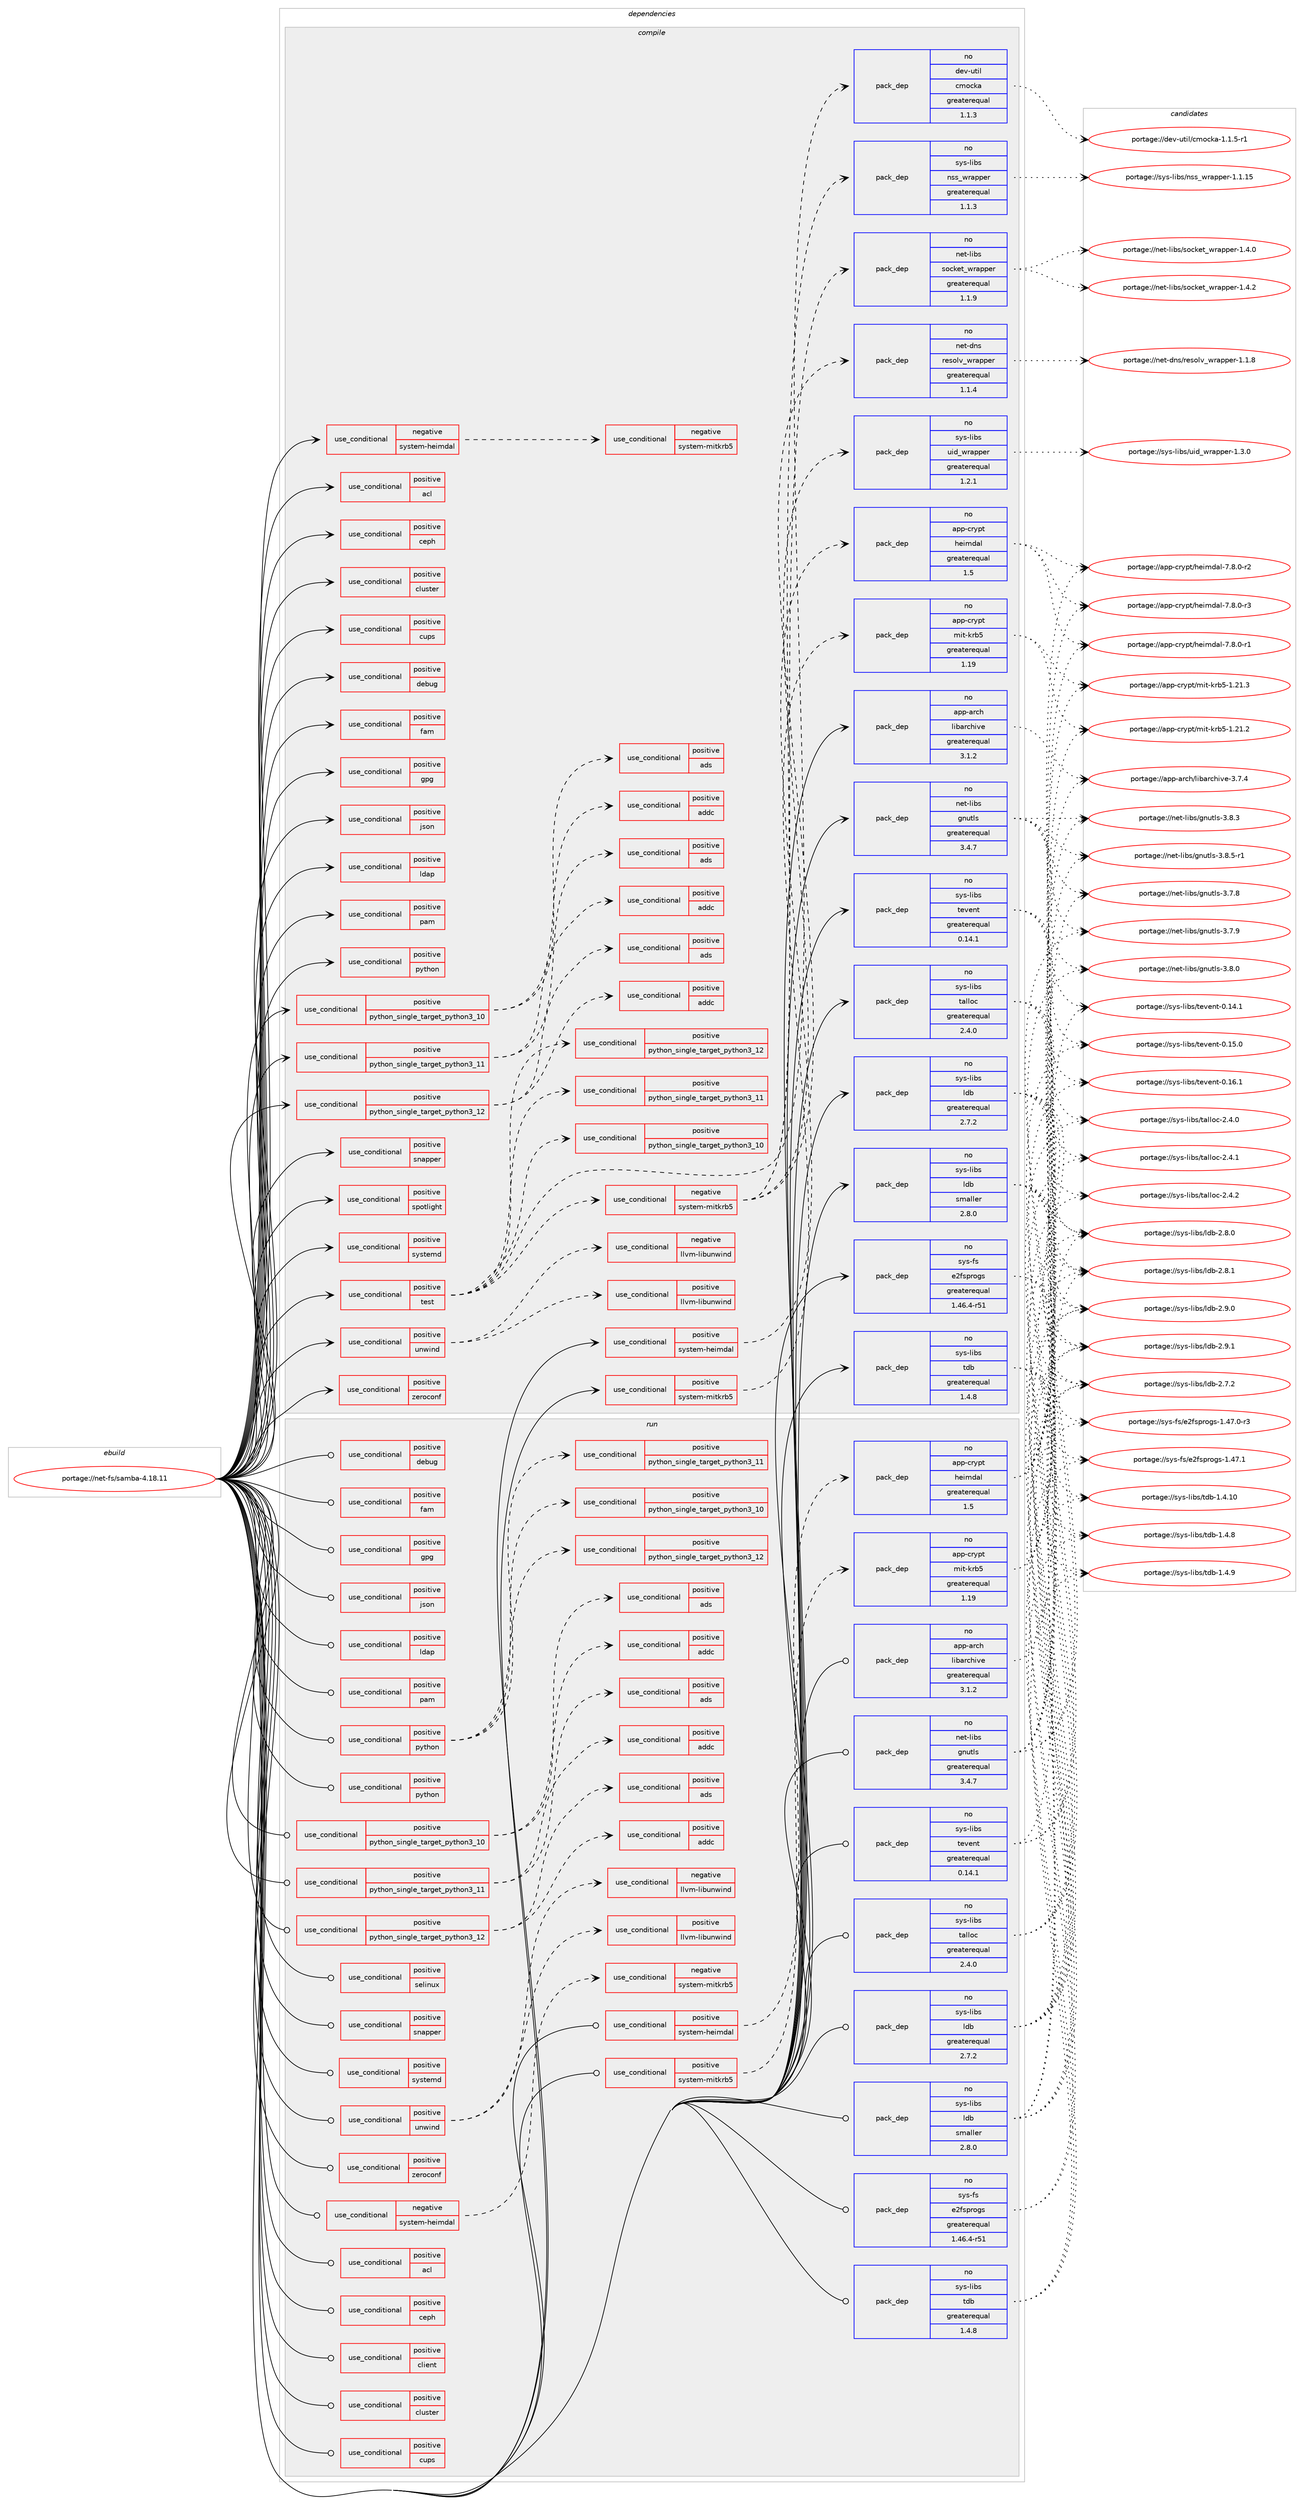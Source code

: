 digraph prolog {

# *************
# Graph options
# *************

newrank=true;
concentrate=true;
compound=true;
graph [rankdir=LR,fontname=Helvetica,fontsize=10,ranksep=1.5];#, ranksep=2.5, nodesep=0.2];
edge  [arrowhead=vee];
node  [fontname=Helvetica,fontsize=10];

# **********
# The ebuild
# **********

subgraph cluster_leftcol {
color=gray;
rank=same;
label=<<i>ebuild</i>>;
id [label="portage://net-fs/samba-4.18.11", color=red, width=4, href="../net-fs/samba-4.18.11.svg"];
}

# ****************
# The dependencies
# ****************

subgraph cluster_midcol {
color=gray;
label=<<i>dependencies</i>>;
subgraph cluster_compile {
fillcolor="#eeeeee";
style=filled;
label=<<i>compile</i>>;
subgraph cond88009 {
dependency177845 [label=<<TABLE BORDER="0" CELLBORDER="1" CELLSPACING="0" CELLPADDING="4"><TR><TD ROWSPAN="3" CELLPADDING="10">use_conditional</TD></TR><TR><TD>negative</TD></TR><TR><TD>system-heimdal</TD></TR></TABLE>>, shape=none, color=red];
subgraph cond88010 {
dependency177846 [label=<<TABLE BORDER="0" CELLBORDER="1" CELLSPACING="0" CELLPADDING="4"><TR><TD ROWSPAN="3" CELLPADDING="10">use_conditional</TD></TR><TR><TD>negative</TD></TR><TR><TD>system-mitkrb5</TD></TR></TABLE>>, shape=none, color=red];
# *** BEGIN UNKNOWN DEPENDENCY TYPE (TODO) ***
# dependency177846 -> package_dependency(portage://net-fs/samba-4.18.11,install,no,sys-apps,keyutils,none,[,,],[],[use(optenable(abi_x86_32),negative),use(optenable(abi_x86_64),negative),use(optenable(abi_x86_x32),negative),use(optenable(abi_mips_n32),negative),use(optenable(abi_mips_n64),negative),use(optenable(abi_mips_o32),negative),use(optenable(abi_s390_32),negative),use(optenable(abi_s390_64),negative)])
# *** END UNKNOWN DEPENDENCY TYPE (TODO) ***

}
dependency177845:e -> dependency177846:w [weight=20,style="dashed",arrowhead="vee"];
}
id:e -> dependency177845:w [weight=20,style="solid",arrowhead="vee"];
subgraph cond88011 {
dependency177847 [label=<<TABLE BORDER="0" CELLBORDER="1" CELLSPACING="0" CELLPADDING="4"><TR><TD ROWSPAN="3" CELLPADDING="10">use_conditional</TD></TR><TR><TD>positive</TD></TR><TR><TD>acl</TD></TR></TABLE>>, shape=none, color=red];
# *** BEGIN UNKNOWN DEPENDENCY TYPE (TODO) ***
# dependency177847 -> package_dependency(portage://net-fs/samba-4.18.11,install,no,virtual,acl,none,[,,],[],[])
# *** END UNKNOWN DEPENDENCY TYPE (TODO) ***

}
id:e -> dependency177847:w [weight=20,style="solid",arrowhead="vee"];
subgraph cond88012 {
dependency177848 [label=<<TABLE BORDER="0" CELLBORDER="1" CELLSPACING="0" CELLPADDING="4"><TR><TD ROWSPAN="3" CELLPADDING="10">use_conditional</TD></TR><TR><TD>positive</TD></TR><TR><TD>ceph</TD></TR></TABLE>>, shape=none, color=red];
# *** BEGIN UNKNOWN DEPENDENCY TYPE (TODO) ***
# dependency177848 -> package_dependency(portage://net-fs/samba-4.18.11,install,no,sys-cluster,ceph,none,[,,],[],[])
# *** END UNKNOWN DEPENDENCY TYPE (TODO) ***

}
id:e -> dependency177848:w [weight=20,style="solid",arrowhead="vee"];
subgraph cond88013 {
dependency177849 [label=<<TABLE BORDER="0" CELLBORDER="1" CELLSPACING="0" CELLPADDING="4"><TR><TD ROWSPAN="3" CELLPADDING="10">use_conditional</TD></TR><TR><TD>positive</TD></TR><TR><TD>cluster</TD></TR></TABLE>>, shape=none, color=red];
# *** BEGIN UNKNOWN DEPENDENCY TYPE (TODO) ***
# dependency177849 -> package_dependency(portage://net-fs/samba-4.18.11,install,no,net-libs,rpcsvc-proto,none,[,,],[],[])
# *** END UNKNOWN DEPENDENCY TYPE (TODO) ***

}
id:e -> dependency177849:w [weight=20,style="solid",arrowhead="vee"];
subgraph cond88014 {
dependency177850 [label=<<TABLE BORDER="0" CELLBORDER="1" CELLSPACING="0" CELLPADDING="4"><TR><TD ROWSPAN="3" CELLPADDING="10">use_conditional</TD></TR><TR><TD>positive</TD></TR><TR><TD>cups</TD></TR></TABLE>>, shape=none, color=red];
# *** BEGIN UNKNOWN DEPENDENCY TYPE (TODO) ***
# dependency177850 -> package_dependency(portage://net-fs/samba-4.18.11,install,no,net-print,cups,none,[,,],[],[])
# *** END UNKNOWN DEPENDENCY TYPE (TODO) ***

}
id:e -> dependency177850:w [weight=20,style="solid",arrowhead="vee"];
subgraph cond88015 {
dependency177851 [label=<<TABLE BORDER="0" CELLBORDER="1" CELLSPACING="0" CELLPADDING="4"><TR><TD ROWSPAN="3" CELLPADDING="10">use_conditional</TD></TR><TR><TD>positive</TD></TR><TR><TD>debug</TD></TR></TABLE>>, shape=none, color=red];
# *** BEGIN UNKNOWN DEPENDENCY TYPE (TODO) ***
# dependency177851 -> package_dependency(portage://net-fs/samba-4.18.11,install,no,dev-util,lttng-ust,none,[,,],[],[])
# *** END UNKNOWN DEPENDENCY TYPE (TODO) ***

}
id:e -> dependency177851:w [weight=20,style="solid",arrowhead="vee"];
subgraph cond88016 {
dependency177852 [label=<<TABLE BORDER="0" CELLBORDER="1" CELLSPACING="0" CELLPADDING="4"><TR><TD ROWSPAN="3" CELLPADDING="10">use_conditional</TD></TR><TR><TD>positive</TD></TR><TR><TD>fam</TD></TR></TABLE>>, shape=none, color=red];
# *** BEGIN UNKNOWN DEPENDENCY TYPE (TODO) ***
# dependency177852 -> package_dependency(portage://net-fs/samba-4.18.11,install,no,virtual,fam,none,[,,],[],[])
# *** END UNKNOWN DEPENDENCY TYPE (TODO) ***

}
id:e -> dependency177852:w [weight=20,style="solid",arrowhead="vee"];
subgraph cond88017 {
dependency177853 [label=<<TABLE BORDER="0" CELLBORDER="1" CELLSPACING="0" CELLPADDING="4"><TR><TD ROWSPAN="3" CELLPADDING="10">use_conditional</TD></TR><TR><TD>positive</TD></TR><TR><TD>gpg</TD></TR></TABLE>>, shape=none, color=red];
# *** BEGIN UNKNOWN DEPENDENCY TYPE (TODO) ***
# dependency177853 -> package_dependency(portage://net-fs/samba-4.18.11,install,no,app-crypt,gpgme,none,[,,],any_same_slot,[])
# *** END UNKNOWN DEPENDENCY TYPE (TODO) ***

}
id:e -> dependency177853:w [weight=20,style="solid",arrowhead="vee"];
subgraph cond88018 {
dependency177854 [label=<<TABLE BORDER="0" CELLBORDER="1" CELLSPACING="0" CELLPADDING="4"><TR><TD ROWSPAN="3" CELLPADDING="10">use_conditional</TD></TR><TR><TD>positive</TD></TR><TR><TD>json</TD></TR></TABLE>>, shape=none, color=red];
# *** BEGIN UNKNOWN DEPENDENCY TYPE (TODO) ***
# dependency177854 -> package_dependency(portage://net-fs/samba-4.18.11,install,no,dev-libs,jansson,none,[,,],any_same_slot,[])
# *** END UNKNOWN DEPENDENCY TYPE (TODO) ***

}
id:e -> dependency177854:w [weight=20,style="solid",arrowhead="vee"];
subgraph cond88019 {
dependency177855 [label=<<TABLE BORDER="0" CELLBORDER="1" CELLSPACING="0" CELLPADDING="4"><TR><TD ROWSPAN="3" CELLPADDING="10">use_conditional</TD></TR><TR><TD>positive</TD></TR><TR><TD>ldap</TD></TR></TABLE>>, shape=none, color=red];
# *** BEGIN UNKNOWN DEPENDENCY TYPE (TODO) ***
# dependency177855 -> package_dependency(portage://net-fs/samba-4.18.11,install,no,net-nds,openldap,none,[,,],any_same_slot,[use(optenable(abi_x86_32),negative),use(optenable(abi_x86_64),negative),use(optenable(abi_x86_x32),negative),use(optenable(abi_mips_n32),negative),use(optenable(abi_mips_n64),negative),use(optenable(abi_mips_o32),negative),use(optenable(abi_s390_32),negative),use(optenable(abi_s390_64),negative)])
# *** END UNKNOWN DEPENDENCY TYPE (TODO) ***

}
id:e -> dependency177855:w [weight=20,style="solid",arrowhead="vee"];
subgraph cond88020 {
dependency177856 [label=<<TABLE BORDER="0" CELLBORDER="1" CELLSPACING="0" CELLPADDING="4"><TR><TD ROWSPAN="3" CELLPADDING="10">use_conditional</TD></TR><TR><TD>positive</TD></TR><TR><TD>pam</TD></TR></TABLE>>, shape=none, color=red];
# *** BEGIN UNKNOWN DEPENDENCY TYPE (TODO) ***
# dependency177856 -> package_dependency(portage://net-fs/samba-4.18.11,install,no,sys-libs,pam,none,[,,],[],[])
# *** END UNKNOWN DEPENDENCY TYPE (TODO) ***

}
id:e -> dependency177856:w [weight=20,style="solid",arrowhead="vee"];
subgraph cond88021 {
dependency177857 [label=<<TABLE BORDER="0" CELLBORDER="1" CELLSPACING="0" CELLPADDING="4"><TR><TD ROWSPAN="3" CELLPADDING="10">use_conditional</TD></TR><TR><TD>positive</TD></TR><TR><TD>python</TD></TR></TABLE>>, shape=none, color=red];
# *** BEGIN UNKNOWN DEPENDENCY TYPE (TODO) ***
# dependency177857 -> package_dependency(portage://net-fs/samba-4.18.11,install,no,sys-libs,ldb,none,[,,],[],[use(enable(python),none),use(optenable(python_single_target_python3_10),negative),use(optenable(python_single_target_python3_11),negative),use(optenable(python_single_target_python3_12),negative)])
# *** END UNKNOWN DEPENDENCY TYPE (TODO) ***

# *** BEGIN UNKNOWN DEPENDENCY TYPE (TODO) ***
# dependency177857 -> package_dependency(portage://net-fs/samba-4.18.11,install,no,sys-libs,talloc,none,[,,],[],[use(enable(python),none),use(optenable(python_single_target_python3_10),negative),use(optenable(python_single_target_python3_11),negative),use(optenable(python_single_target_python3_12),negative)])
# *** END UNKNOWN DEPENDENCY TYPE (TODO) ***

# *** BEGIN UNKNOWN DEPENDENCY TYPE (TODO) ***
# dependency177857 -> package_dependency(portage://net-fs/samba-4.18.11,install,no,sys-libs,tdb,none,[,,],[],[use(enable(python),none),use(optenable(python_single_target_python3_10),negative),use(optenable(python_single_target_python3_11),negative),use(optenable(python_single_target_python3_12),negative)])
# *** END UNKNOWN DEPENDENCY TYPE (TODO) ***

# *** BEGIN UNKNOWN DEPENDENCY TYPE (TODO) ***
# dependency177857 -> package_dependency(portage://net-fs/samba-4.18.11,install,no,sys-libs,tevent,none,[,,],[],[use(enable(python),none),use(optenable(python_single_target_python3_10),negative),use(optenable(python_single_target_python3_11),negative),use(optenable(python_single_target_python3_12),negative)])
# *** END UNKNOWN DEPENDENCY TYPE (TODO) ***

}
id:e -> dependency177857:w [weight=20,style="solid",arrowhead="vee"];
subgraph cond88022 {
dependency177858 [label=<<TABLE BORDER="0" CELLBORDER="1" CELLSPACING="0" CELLPADDING="4"><TR><TD ROWSPAN="3" CELLPADDING="10">use_conditional</TD></TR><TR><TD>positive</TD></TR><TR><TD>python_single_target_python3_10</TD></TR></TABLE>>, shape=none, color=red];
subgraph cond88023 {
dependency177859 [label=<<TABLE BORDER="0" CELLBORDER="1" CELLSPACING="0" CELLPADDING="4"><TR><TD ROWSPAN="3" CELLPADDING="10">use_conditional</TD></TR><TR><TD>positive</TD></TR><TR><TD>addc</TD></TR></TABLE>>, shape=none, color=red];
# *** BEGIN UNKNOWN DEPENDENCY TYPE (TODO) ***
# dependency177859 -> package_dependency(portage://net-fs/samba-4.18.11,install,no,dev-python,dnspython,none,[,,],any_same_slot,[use(enable(python_targets_python3_10),negative)])
# *** END UNKNOWN DEPENDENCY TYPE (TODO) ***

# *** BEGIN UNKNOWN DEPENDENCY TYPE (TODO) ***
# dependency177859 -> package_dependency(portage://net-fs/samba-4.18.11,install,no,dev-python,markdown,none,[,,],[],[use(enable(python_targets_python3_10),negative)])
# *** END UNKNOWN DEPENDENCY TYPE (TODO) ***

}
dependency177858:e -> dependency177859:w [weight=20,style="dashed",arrowhead="vee"];
subgraph cond88024 {
dependency177860 [label=<<TABLE BORDER="0" CELLBORDER="1" CELLSPACING="0" CELLPADDING="4"><TR><TD ROWSPAN="3" CELLPADDING="10">use_conditional</TD></TR><TR><TD>positive</TD></TR><TR><TD>ads</TD></TR></TABLE>>, shape=none, color=red];
# *** BEGIN UNKNOWN DEPENDENCY TYPE (TODO) ***
# dependency177860 -> package_dependency(portage://net-fs/samba-4.18.11,install,no,dev-python,dnspython,none,[,,],any_same_slot,[use(enable(python_targets_python3_10),negative)])
# *** END UNKNOWN DEPENDENCY TYPE (TODO) ***

# *** BEGIN UNKNOWN DEPENDENCY TYPE (TODO) ***
# dependency177860 -> package_dependency(portage://net-fs/samba-4.18.11,install,no,net-dns,bind-tools,none,[,,],[],[use(enable(gssapi),none)])
# *** END UNKNOWN DEPENDENCY TYPE (TODO) ***

}
dependency177858:e -> dependency177860:w [weight=20,style="dashed",arrowhead="vee"];
}
id:e -> dependency177858:w [weight=20,style="solid",arrowhead="vee"];
subgraph cond88025 {
dependency177861 [label=<<TABLE BORDER="0" CELLBORDER="1" CELLSPACING="0" CELLPADDING="4"><TR><TD ROWSPAN="3" CELLPADDING="10">use_conditional</TD></TR><TR><TD>positive</TD></TR><TR><TD>python_single_target_python3_11</TD></TR></TABLE>>, shape=none, color=red];
subgraph cond88026 {
dependency177862 [label=<<TABLE BORDER="0" CELLBORDER="1" CELLSPACING="0" CELLPADDING="4"><TR><TD ROWSPAN="3" CELLPADDING="10">use_conditional</TD></TR><TR><TD>positive</TD></TR><TR><TD>addc</TD></TR></TABLE>>, shape=none, color=red];
# *** BEGIN UNKNOWN DEPENDENCY TYPE (TODO) ***
# dependency177862 -> package_dependency(portage://net-fs/samba-4.18.11,install,no,dev-python,dnspython,none,[,,],any_same_slot,[use(enable(python_targets_python3_11),negative)])
# *** END UNKNOWN DEPENDENCY TYPE (TODO) ***

# *** BEGIN UNKNOWN DEPENDENCY TYPE (TODO) ***
# dependency177862 -> package_dependency(portage://net-fs/samba-4.18.11,install,no,dev-python,markdown,none,[,,],[],[use(enable(python_targets_python3_11),negative)])
# *** END UNKNOWN DEPENDENCY TYPE (TODO) ***

}
dependency177861:e -> dependency177862:w [weight=20,style="dashed",arrowhead="vee"];
subgraph cond88027 {
dependency177863 [label=<<TABLE BORDER="0" CELLBORDER="1" CELLSPACING="0" CELLPADDING="4"><TR><TD ROWSPAN="3" CELLPADDING="10">use_conditional</TD></TR><TR><TD>positive</TD></TR><TR><TD>ads</TD></TR></TABLE>>, shape=none, color=red];
# *** BEGIN UNKNOWN DEPENDENCY TYPE (TODO) ***
# dependency177863 -> package_dependency(portage://net-fs/samba-4.18.11,install,no,dev-python,dnspython,none,[,,],any_same_slot,[use(enable(python_targets_python3_11),negative)])
# *** END UNKNOWN DEPENDENCY TYPE (TODO) ***

# *** BEGIN UNKNOWN DEPENDENCY TYPE (TODO) ***
# dependency177863 -> package_dependency(portage://net-fs/samba-4.18.11,install,no,net-dns,bind-tools,none,[,,],[],[use(enable(gssapi),none)])
# *** END UNKNOWN DEPENDENCY TYPE (TODO) ***

}
dependency177861:e -> dependency177863:w [weight=20,style="dashed",arrowhead="vee"];
}
id:e -> dependency177861:w [weight=20,style="solid",arrowhead="vee"];
subgraph cond88028 {
dependency177864 [label=<<TABLE BORDER="0" CELLBORDER="1" CELLSPACING="0" CELLPADDING="4"><TR><TD ROWSPAN="3" CELLPADDING="10">use_conditional</TD></TR><TR><TD>positive</TD></TR><TR><TD>python_single_target_python3_12</TD></TR></TABLE>>, shape=none, color=red];
subgraph cond88029 {
dependency177865 [label=<<TABLE BORDER="0" CELLBORDER="1" CELLSPACING="0" CELLPADDING="4"><TR><TD ROWSPAN="3" CELLPADDING="10">use_conditional</TD></TR><TR><TD>positive</TD></TR><TR><TD>addc</TD></TR></TABLE>>, shape=none, color=red];
# *** BEGIN UNKNOWN DEPENDENCY TYPE (TODO) ***
# dependency177865 -> package_dependency(portage://net-fs/samba-4.18.11,install,no,dev-python,dnspython,none,[,,],any_same_slot,[use(enable(python_targets_python3_12),negative)])
# *** END UNKNOWN DEPENDENCY TYPE (TODO) ***

# *** BEGIN UNKNOWN DEPENDENCY TYPE (TODO) ***
# dependency177865 -> package_dependency(portage://net-fs/samba-4.18.11,install,no,dev-python,markdown,none,[,,],[],[use(enable(python_targets_python3_12),negative)])
# *** END UNKNOWN DEPENDENCY TYPE (TODO) ***

}
dependency177864:e -> dependency177865:w [weight=20,style="dashed",arrowhead="vee"];
subgraph cond88030 {
dependency177866 [label=<<TABLE BORDER="0" CELLBORDER="1" CELLSPACING="0" CELLPADDING="4"><TR><TD ROWSPAN="3" CELLPADDING="10">use_conditional</TD></TR><TR><TD>positive</TD></TR><TR><TD>ads</TD></TR></TABLE>>, shape=none, color=red];
# *** BEGIN UNKNOWN DEPENDENCY TYPE (TODO) ***
# dependency177866 -> package_dependency(portage://net-fs/samba-4.18.11,install,no,dev-python,dnspython,none,[,,],any_same_slot,[use(enable(python_targets_python3_12),negative)])
# *** END UNKNOWN DEPENDENCY TYPE (TODO) ***

# *** BEGIN UNKNOWN DEPENDENCY TYPE (TODO) ***
# dependency177866 -> package_dependency(portage://net-fs/samba-4.18.11,install,no,net-dns,bind-tools,none,[,,],[],[use(enable(gssapi),none)])
# *** END UNKNOWN DEPENDENCY TYPE (TODO) ***

}
dependency177864:e -> dependency177866:w [weight=20,style="dashed",arrowhead="vee"];
}
id:e -> dependency177864:w [weight=20,style="solid",arrowhead="vee"];
subgraph cond88031 {
dependency177867 [label=<<TABLE BORDER="0" CELLBORDER="1" CELLSPACING="0" CELLPADDING="4"><TR><TD ROWSPAN="3" CELLPADDING="10">use_conditional</TD></TR><TR><TD>positive</TD></TR><TR><TD>snapper</TD></TR></TABLE>>, shape=none, color=red];
# *** BEGIN UNKNOWN DEPENDENCY TYPE (TODO) ***
# dependency177867 -> package_dependency(portage://net-fs/samba-4.18.11,install,no,sys-apps,dbus,none,[,,],[],[])
# *** END UNKNOWN DEPENDENCY TYPE (TODO) ***

}
id:e -> dependency177867:w [weight=20,style="solid",arrowhead="vee"];
subgraph cond88032 {
dependency177868 [label=<<TABLE BORDER="0" CELLBORDER="1" CELLSPACING="0" CELLPADDING="4"><TR><TD ROWSPAN="3" CELLPADDING="10">use_conditional</TD></TR><TR><TD>positive</TD></TR><TR><TD>spotlight</TD></TR></TABLE>>, shape=none, color=red];
# *** BEGIN UNKNOWN DEPENDENCY TYPE (TODO) ***
# dependency177868 -> package_dependency(portage://net-fs/samba-4.18.11,install,no,dev-libs,glib,none,[,,],[],[])
# *** END UNKNOWN DEPENDENCY TYPE (TODO) ***

}
id:e -> dependency177868:w [weight=20,style="solid",arrowhead="vee"];
subgraph cond88033 {
dependency177869 [label=<<TABLE BORDER="0" CELLBORDER="1" CELLSPACING="0" CELLPADDING="4"><TR><TD ROWSPAN="3" CELLPADDING="10">use_conditional</TD></TR><TR><TD>positive</TD></TR><TR><TD>system-heimdal</TD></TR></TABLE>>, shape=none, color=red];
subgraph pack87297 {
dependency177870 [label=<<TABLE BORDER="0" CELLBORDER="1" CELLSPACING="0" CELLPADDING="4" WIDTH="220"><TR><TD ROWSPAN="6" CELLPADDING="30">pack_dep</TD></TR><TR><TD WIDTH="110">no</TD></TR><TR><TD>app-crypt</TD></TR><TR><TD>heimdal</TD></TR><TR><TD>greaterequal</TD></TR><TR><TD>1.5</TD></TR></TABLE>>, shape=none, color=blue];
}
dependency177869:e -> dependency177870:w [weight=20,style="dashed",arrowhead="vee"];
}
id:e -> dependency177869:w [weight=20,style="solid",arrowhead="vee"];
subgraph cond88034 {
dependency177871 [label=<<TABLE BORDER="0" CELLBORDER="1" CELLSPACING="0" CELLPADDING="4"><TR><TD ROWSPAN="3" CELLPADDING="10">use_conditional</TD></TR><TR><TD>positive</TD></TR><TR><TD>system-mitkrb5</TD></TR></TABLE>>, shape=none, color=red];
subgraph pack87298 {
dependency177872 [label=<<TABLE BORDER="0" CELLBORDER="1" CELLSPACING="0" CELLPADDING="4" WIDTH="220"><TR><TD ROWSPAN="6" CELLPADDING="30">pack_dep</TD></TR><TR><TD WIDTH="110">no</TD></TR><TR><TD>app-crypt</TD></TR><TR><TD>mit-krb5</TD></TR><TR><TD>greaterequal</TD></TR><TR><TD>1.19</TD></TR></TABLE>>, shape=none, color=blue];
}
dependency177871:e -> dependency177872:w [weight=20,style="dashed",arrowhead="vee"];
}
id:e -> dependency177871:w [weight=20,style="solid",arrowhead="vee"];
subgraph cond88035 {
dependency177873 [label=<<TABLE BORDER="0" CELLBORDER="1" CELLSPACING="0" CELLPADDING="4"><TR><TD ROWSPAN="3" CELLPADDING="10">use_conditional</TD></TR><TR><TD>positive</TD></TR><TR><TD>systemd</TD></TR></TABLE>>, shape=none, color=red];
# *** BEGIN UNKNOWN DEPENDENCY TYPE (TODO) ***
# dependency177873 -> package_dependency(portage://net-fs/samba-4.18.11,install,no,sys-apps,systemd,none,[,,],any_same_slot,[])
# *** END UNKNOWN DEPENDENCY TYPE (TODO) ***

}
id:e -> dependency177873:w [weight=20,style="solid",arrowhead="vee"];
subgraph cond88036 {
dependency177874 [label=<<TABLE BORDER="0" CELLBORDER="1" CELLSPACING="0" CELLPADDING="4"><TR><TD ROWSPAN="3" CELLPADDING="10">use_conditional</TD></TR><TR><TD>positive</TD></TR><TR><TD>test</TD></TR></TABLE>>, shape=none, color=red];
subgraph pack87299 {
dependency177875 [label=<<TABLE BORDER="0" CELLBORDER="1" CELLSPACING="0" CELLPADDING="4" WIDTH="220"><TR><TD ROWSPAN="6" CELLPADDING="30">pack_dep</TD></TR><TR><TD WIDTH="110">no</TD></TR><TR><TD>dev-util</TD></TR><TR><TD>cmocka</TD></TR><TR><TD>greaterequal</TD></TR><TR><TD>1.1.3</TD></TR></TABLE>>, shape=none, color=blue];
}
dependency177874:e -> dependency177875:w [weight=20,style="dashed",arrowhead="vee"];
subgraph cond88037 {
dependency177876 [label=<<TABLE BORDER="0" CELLBORDER="1" CELLSPACING="0" CELLPADDING="4"><TR><TD ROWSPAN="3" CELLPADDING="10">use_conditional</TD></TR><TR><TD>positive</TD></TR><TR><TD>python_single_target_python3_10</TD></TR></TABLE>>, shape=none, color=red];
# *** BEGIN UNKNOWN DEPENDENCY TYPE (TODO) ***
# dependency177876 -> package_dependency(portage://net-fs/samba-4.18.11,install,no,dev-python,subunit,none,[,,],[],[use(enable(python_targets_python3_10),negative),use(optenable(abi_x86_32),negative),use(optenable(abi_x86_64),negative),use(optenable(abi_x86_x32),negative),use(optenable(abi_mips_n32),negative),use(optenable(abi_mips_n64),negative),use(optenable(abi_mips_o32),negative),use(optenable(abi_s390_32),negative),use(optenable(abi_s390_64),negative)])
# *** END UNKNOWN DEPENDENCY TYPE (TODO) ***

}
dependency177874:e -> dependency177876:w [weight=20,style="dashed",arrowhead="vee"];
subgraph cond88038 {
dependency177877 [label=<<TABLE BORDER="0" CELLBORDER="1" CELLSPACING="0" CELLPADDING="4"><TR><TD ROWSPAN="3" CELLPADDING="10">use_conditional</TD></TR><TR><TD>positive</TD></TR><TR><TD>python_single_target_python3_11</TD></TR></TABLE>>, shape=none, color=red];
# *** BEGIN UNKNOWN DEPENDENCY TYPE (TODO) ***
# dependency177877 -> package_dependency(portage://net-fs/samba-4.18.11,install,no,dev-python,subunit,none,[,,],[],[use(enable(python_targets_python3_11),negative),use(optenable(abi_x86_32),negative),use(optenable(abi_x86_64),negative),use(optenable(abi_x86_x32),negative),use(optenable(abi_mips_n32),negative),use(optenable(abi_mips_n64),negative),use(optenable(abi_mips_o32),negative),use(optenable(abi_s390_32),negative),use(optenable(abi_s390_64),negative)])
# *** END UNKNOWN DEPENDENCY TYPE (TODO) ***

}
dependency177874:e -> dependency177877:w [weight=20,style="dashed",arrowhead="vee"];
subgraph cond88039 {
dependency177878 [label=<<TABLE BORDER="0" CELLBORDER="1" CELLSPACING="0" CELLPADDING="4"><TR><TD ROWSPAN="3" CELLPADDING="10">use_conditional</TD></TR><TR><TD>positive</TD></TR><TR><TD>python_single_target_python3_12</TD></TR></TABLE>>, shape=none, color=red];
# *** BEGIN UNKNOWN DEPENDENCY TYPE (TODO) ***
# dependency177878 -> package_dependency(portage://net-fs/samba-4.18.11,install,no,dev-python,subunit,none,[,,],[],[use(enable(python_targets_python3_12),negative),use(optenable(abi_x86_32),negative),use(optenable(abi_x86_64),negative),use(optenable(abi_x86_x32),negative),use(optenable(abi_mips_n32),negative),use(optenable(abi_mips_n64),negative),use(optenable(abi_mips_o32),negative),use(optenable(abi_s390_32),negative),use(optenable(abi_s390_64),negative)])
# *** END UNKNOWN DEPENDENCY TYPE (TODO) ***

}
dependency177874:e -> dependency177878:w [weight=20,style="dashed",arrowhead="vee"];
subgraph cond88040 {
dependency177879 [label=<<TABLE BORDER="0" CELLBORDER="1" CELLSPACING="0" CELLPADDING="4"><TR><TD ROWSPAN="3" CELLPADDING="10">use_conditional</TD></TR><TR><TD>negative</TD></TR><TR><TD>system-mitkrb5</TD></TR></TABLE>>, shape=none, color=red];
subgraph pack87300 {
dependency177880 [label=<<TABLE BORDER="0" CELLBORDER="1" CELLSPACING="0" CELLPADDING="4" WIDTH="220"><TR><TD ROWSPAN="6" CELLPADDING="30">pack_dep</TD></TR><TR><TD WIDTH="110">no</TD></TR><TR><TD>net-dns</TD></TR><TR><TD>resolv_wrapper</TD></TR><TR><TD>greaterequal</TD></TR><TR><TD>1.1.4</TD></TR></TABLE>>, shape=none, color=blue];
}
dependency177879:e -> dependency177880:w [weight=20,style="dashed",arrowhead="vee"];
subgraph pack87301 {
dependency177881 [label=<<TABLE BORDER="0" CELLBORDER="1" CELLSPACING="0" CELLPADDING="4" WIDTH="220"><TR><TD ROWSPAN="6" CELLPADDING="30">pack_dep</TD></TR><TR><TD WIDTH="110">no</TD></TR><TR><TD>net-libs</TD></TR><TR><TD>socket_wrapper</TD></TR><TR><TD>greaterequal</TD></TR><TR><TD>1.1.9</TD></TR></TABLE>>, shape=none, color=blue];
}
dependency177879:e -> dependency177881:w [weight=20,style="dashed",arrowhead="vee"];
subgraph pack87302 {
dependency177882 [label=<<TABLE BORDER="0" CELLBORDER="1" CELLSPACING="0" CELLPADDING="4" WIDTH="220"><TR><TD ROWSPAN="6" CELLPADDING="30">pack_dep</TD></TR><TR><TD WIDTH="110">no</TD></TR><TR><TD>sys-libs</TD></TR><TR><TD>nss_wrapper</TD></TR><TR><TD>greaterequal</TD></TR><TR><TD>1.1.3</TD></TR></TABLE>>, shape=none, color=blue];
}
dependency177879:e -> dependency177882:w [weight=20,style="dashed",arrowhead="vee"];
subgraph pack87303 {
dependency177883 [label=<<TABLE BORDER="0" CELLBORDER="1" CELLSPACING="0" CELLPADDING="4" WIDTH="220"><TR><TD ROWSPAN="6" CELLPADDING="30">pack_dep</TD></TR><TR><TD WIDTH="110">no</TD></TR><TR><TD>sys-libs</TD></TR><TR><TD>uid_wrapper</TD></TR><TR><TD>greaterequal</TD></TR><TR><TD>1.2.1</TD></TR></TABLE>>, shape=none, color=blue];
}
dependency177879:e -> dependency177883:w [weight=20,style="dashed",arrowhead="vee"];
}
dependency177874:e -> dependency177879:w [weight=20,style="dashed",arrowhead="vee"];
}
id:e -> dependency177874:w [weight=20,style="solid",arrowhead="vee"];
subgraph cond88041 {
dependency177884 [label=<<TABLE BORDER="0" CELLBORDER="1" CELLSPACING="0" CELLPADDING="4"><TR><TD ROWSPAN="3" CELLPADDING="10">use_conditional</TD></TR><TR><TD>positive</TD></TR><TR><TD>unwind</TD></TR></TABLE>>, shape=none, color=red];
subgraph cond88042 {
dependency177885 [label=<<TABLE BORDER="0" CELLBORDER="1" CELLSPACING="0" CELLPADDING="4"><TR><TD ROWSPAN="3" CELLPADDING="10">use_conditional</TD></TR><TR><TD>positive</TD></TR><TR><TD>llvm-libunwind</TD></TR></TABLE>>, shape=none, color=red];
# *** BEGIN UNKNOWN DEPENDENCY TYPE (TODO) ***
# dependency177885 -> package_dependency(portage://net-fs/samba-4.18.11,install,no,sys-libs,llvm-libunwind,none,[,,],any_same_slot,[])
# *** END UNKNOWN DEPENDENCY TYPE (TODO) ***

}
dependency177884:e -> dependency177885:w [weight=20,style="dashed",arrowhead="vee"];
subgraph cond88043 {
dependency177886 [label=<<TABLE BORDER="0" CELLBORDER="1" CELLSPACING="0" CELLPADDING="4"><TR><TD ROWSPAN="3" CELLPADDING="10">use_conditional</TD></TR><TR><TD>negative</TD></TR><TR><TD>llvm-libunwind</TD></TR></TABLE>>, shape=none, color=red];
# *** BEGIN UNKNOWN DEPENDENCY TYPE (TODO) ***
# dependency177886 -> package_dependency(portage://net-fs/samba-4.18.11,install,no,sys-libs,libunwind,none,[,,],any_same_slot,[])
# *** END UNKNOWN DEPENDENCY TYPE (TODO) ***

}
dependency177884:e -> dependency177886:w [weight=20,style="dashed",arrowhead="vee"];
}
id:e -> dependency177884:w [weight=20,style="solid",arrowhead="vee"];
subgraph cond88044 {
dependency177887 [label=<<TABLE BORDER="0" CELLBORDER="1" CELLSPACING="0" CELLPADDING="4"><TR><TD ROWSPAN="3" CELLPADDING="10">use_conditional</TD></TR><TR><TD>positive</TD></TR><TR><TD>zeroconf</TD></TR></TABLE>>, shape=none, color=red];
# *** BEGIN UNKNOWN DEPENDENCY TYPE (TODO) ***
# dependency177887 -> package_dependency(portage://net-fs/samba-4.18.11,install,no,net-dns,avahi,none,[,,],[],[use(enable(dbus),none)])
# *** END UNKNOWN DEPENDENCY TYPE (TODO) ***

}
id:e -> dependency177887:w [weight=20,style="solid",arrowhead="vee"];
subgraph pack87304 {
dependency177888 [label=<<TABLE BORDER="0" CELLBORDER="1" CELLSPACING="0" CELLPADDING="4" WIDTH="220"><TR><TD ROWSPAN="6" CELLPADDING="30">pack_dep</TD></TR><TR><TD WIDTH="110">no</TD></TR><TR><TD>app-arch</TD></TR><TR><TD>libarchive</TD></TR><TR><TD>greaterequal</TD></TR><TR><TD>3.1.2</TD></TR></TABLE>>, shape=none, color=blue];
}
id:e -> dependency177888:w [weight=20,style="solid",arrowhead="vee"];
# *** BEGIN UNKNOWN DEPENDENCY TYPE (TODO) ***
# id -> package_dependency(portage://net-fs/samba-4.18.11,install,no,dev-lang,perl,none,[,,],any_same_slot,[])
# *** END UNKNOWN DEPENDENCY TYPE (TODO) ***

# *** BEGIN UNKNOWN DEPENDENCY TYPE (TODO) ***
# id -> package_dependency(portage://net-fs/samba-4.18.11,install,no,dev-libs,icu,none,[,,],any_same_slot,[use(optenable(abi_x86_32),negative),use(optenable(abi_x86_64),negative),use(optenable(abi_x86_x32),negative),use(optenable(abi_mips_n32),negative),use(optenable(abi_mips_n64),negative),use(optenable(abi_mips_o32),negative),use(optenable(abi_s390_32),negative),use(optenable(abi_s390_64),negative)])
# *** END UNKNOWN DEPENDENCY TYPE (TODO) ***

# *** BEGIN UNKNOWN DEPENDENCY TYPE (TODO) ***
# id -> package_dependency(portage://net-fs/samba-4.18.11,install,no,dev-libs,libbsd,none,[,,],[],[use(optenable(abi_x86_32),negative),use(optenable(abi_x86_64),negative),use(optenable(abi_x86_x32),negative),use(optenable(abi_mips_n32),negative),use(optenable(abi_mips_n64),negative),use(optenable(abi_mips_o32),negative),use(optenable(abi_s390_32),negative),use(optenable(abi_s390_64),negative)])
# *** END UNKNOWN DEPENDENCY TYPE (TODO) ***

# *** BEGIN UNKNOWN DEPENDENCY TYPE (TODO) ***
# id -> package_dependency(portage://net-fs/samba-4.18.11,install,no,dev-libs,libtasn1,none,[,,],any_same_slot,[use(optenable(abi_x86_32),negative),use(optenable(abi_x86_64),negative),use(optenable(abi_x86_x32),negative),use(optenable(abi_mips_n32),negative),use(optenable(abi_mips_n64),negative),use(optenable(abi_mips_o32),negative),use(optenable(abi_s390_32),negative),use(optenable(abi_s390_64),negative)])
# *** END UNKNOWN DEPENDENCY TYPE (TODO) ***

# *** BEGIN UNKNOWN DEPENDENCY TYPE (TODO) ***
# id -> package_dependency(portage://net-fs/samba-4.18.11,install,no,dev-libs,popt,none,[,,],[],[use(optenable(abi_x86_32),negative),use(optenable(abi_x86_64),negative),use(optenable(abi_x86_x32),negative),use(optenable(abi_mips_n32),negative),use(optenable(abi_mips_n64),negative),use(optenable(abi_mips_o32),negative),use(optenable(abi_s390_32),negative),use(optenable(abi_s390_64),negative)])
# *** END UNKNOWN DEPENDENCY TYPE (TODO) ***

# *** BEGIN UNKNOWN DEPENDENCY TYPE (TODO) ***
# id -> package_dependency(portage://net-fs/samba-4.18.11,install,no,dev-perl,JSON,none,[,,],[],[])
# *** END UNKNOWN DEPENDENCY TYPE (TODO) ***

# *** BEGIN UNKNOWN DEPENDENCY TYPE (TODO) ***
# id -> package_dependency(portage://net-fs/samba-4.18.11,install,no,dev-perl,Parse-Yapp,none,[,,],[],[])
# *** END UNKNOWN DEPENDENCY TYPE (TODO) ***

subgraph pack87305 {
dependency177889 [label=<<TABLE BORDER="0" CELLBORDER="1" CELLSPACING="0" CELLPADDING="4" WIDTH="220"><TR><TD ROWSPAN="6" CELLPADDING="30">pack_dep</TD></TR><TR><TD WIDTH="110">no</TD></TR><TR><TD>net-libs</TD></TR><TR><TD>gnutls</TD></TR><TR><TD>greaterequal</TD></TR><TR><TD>3.4.7</TD></TR></TABLE>>, shape=none, color=blue];
}
id:e -> dependency177889:w [weight=20,style="solid",arrowhead="vee"];
# *** BEGIN UNKNOWN DEPENDENCY TYPE (TODO) ***
# id -> package_dependency(portage://net-fs/samba-4.18.11,install,no,net-libs,libtirpc,none,[,,],[],[use(optenable(abi_x86_32),negative),use(optenable(abi_x86_64),negative),use(optenable(abi_x86_x32),negative),use(optenable(abi_mips_n32),negative),use(optenable(abi_mips_n64),negative),use(optenable(abi_mips_o32),negative),use(optenable(abi_s390_32),negative),use(optenable(abi_s390_64),negative)])
# *** END UNKNOWN DEPENDENCY TYPE (TODO) ***

# *** BEGIN UNKNOWN DEPENDENCY TYPE (TODO) ***
# id -> package_dependency(portage://net-fs/samba-4.18.11,install,no,net-libs,rpcsvc-proto,none,[,,],[],[])
# *** END UNKNOWN DEPENDENCY TYPE (TODO) ***

subgraph pack87306 {
dependency177890 [label=<<TABLE BORDER="0" CELLBORDER="1" CELLSPACING="0" CELLPADDING="4" WIDTH="220"><TR><TD ROWSPAN="6" CELLPADDING="30">pack_dep</TD></TR><TR><TD WIDTH="110">no</TD></TR><TR><TD>sys-fs</TD></TR><TR><TD>e2fsprogs</TD></TR><TR><TD>greaterequal</TD></TR><TR><TD>1.46.4-r51</TD></TR></TABLE>>, shape=none, color=blue];
}
id:e -> dependency177890:w [weight=20,style="solid",arrowhead="vee"];
subgraph pack87307 {
dependency177891 [label=<<TABLE BORDER="0" CELLBORDER="1" CELLSPACING="0" CELLPADDING="4" WIDTH="220"><TR><TD ROWSPAN="6" CELLPADDING="30">pack_dep</TD></TR><TR><TD WIDTH="110">no</TD></TR><TR><TD>sys-libs</TD></TR><TR><TD>ldb</TD></TR><TR><TD>greaterequal</TD></TR><TR><TD>2.7.2</TD></TR></TABLE>>, shape=none, color=blue];
}
id:e -> dependency177891:w [weight=20,style="solid",arrowhead="vee"];
subgraph pack87308 {
dependency177892 [label=<<TABLE BORDER="0" CELLBORDER="1" CELLSPACING="0" CELLPADDING="4" WIDTH="220"><TR><TD ROWSPAN="6" CELLPADDING="30">pack_dep</TD></TR><TR><TD WIDTH="110">no</TD></TR><TR><TD>sys-libs</TD></TR><TR><TD>ldb</TD></TR><TR><TD>smaller</TD></TR><TR><TD>2.8.0</TD></TR></TABLE>>, shape=none, color=blue];
}
id:e -> dependency177892:w [weight=20,style="solid",arrowhead="vee"];
# *** BEGIN UNKNOWN DEPENDENCY TYPE (TODO) ***
# id -> package_dependency(portage://net-fs/samba-4.18.11,install,no,sys-libs,libcap,none,[,,],[],[use(optenable(abi_x86_32),negative),use(optenable(abi_x86_64),negative),use(optenable(abi_x86_x32),negative),use(optenable(abi_mips_n32),negative),use(optenable(abi_mips_n64),negative),use(optenable(abi_mips_o32),negative),use(optenable(abi_s390_32),negative),use(optenable(abi_s390_64),negative)])
# *** END UNKNOWN DEPENDENCY TYPE (TODO) ***

# *** BEGIN UNKNOWN DEPENDENCY TYPE (TODO) ***
# id -> package_dependency(portage://net-fs/samba-4.18.11,install,no,sys-libs,liburing,none,[,,],any_same_slot,[use(optenable(abi_x86_32),negative),use(optenable(abi_x86_64),negative),use(optenable(abi_x86_x32),negative),use(optenable(abi_mips_n32),negative),use(optenable(abi_mips_n64),negative),use(optenable(abi_mips_o32),negative),use(optenable(abi_s390_32),negative),use(optenable(abi_s390_64),negative)])
# *** END UNKNOWN DEPENDENCY TYPE (TODO) ***

# *** BEGIN UNKNOWN DEPENDENCY TYPE (TODO) ***
# id -> package_dependency(portage://net-fs/samba-4.18.11,install,no,sys-libs,ncurses,none,[,,],any_same_slot,[])
# *** END UNKNOWN DEPENDENCY TYPE (TODO) ***

# *** BEGIN UNKNOWN DEPENDENCY TYPE (TODO) ***
# id -> package_dependency(portage://net-fs/samba-4.18.11,install,no,sys-libs,readline,none,[,,],any_same_slot,[])
# *** END UNKNOWN DEPENDENCY TYPE (TODO) ***

subgraph pack87309 {
dependency177893 [label=<<TABLE BORDER="0" CELLBORDER="1" CELLSPACING="0" CELLPADDING="4" WIDTH="220"><TR><TD ROWSPAN="6" CELLPADDING="30">pack_dep</TD></TR><TR><TD WIDTH="110">no</TD></TR><TR><TD>sys-libs</TD></TR><TR><TD>talloc</TD></TR><TR><TD>greaterequal</TD></TR><TR><TD>2.4.0</TD></TR></TABLE>>, shape=none, color=blue];
}
id:e -> dependency177893:w [weight=20,style="solid",arrowhead="vee"];
subgraph pack87310 {
dependency177894 [label=<<TABLE BORDER="0" CELLBORDER="1" CELLSPACING="0" CELLPADDING="4" WIDTH="220"><TR><TD ROWSPAN="6" CELLPADDING="30">pack_dep</TD></TR><TR><TD WIDTH="110">no</TD></TR><TR><TD>sys-libs</TD></TR><TR><TD>tdb</TD></TR><TR><TD>greaterequal</TD></TR><TR><TD>1.4.8</TD></TR></TABLE>>, shape=none, color=blue];
}
id:e -> dependency177894:w [weight=20,style="solid",arrowhead="vee"];
subgraph pack87311 {
dependency177895 [label=<<TABLE BORDER="0" CELLBORDER="1" CELLSPACING="0" CELLPADDING="4" WIDTH="220"><TR><TD ROWSPAN="6" CELLPADDING="30">pack_dep</TD></TR><TR><TD WIDTH="110">no</TD></TR><TR><TD>sys-libs</TD></TR><TR><TD>tevent</TD></TR><TR><TD>greaterequal</TD></TR><TR><TD>0.14.1</TD></TR></TABLE>>, shape=none, color=blue];
}
id:e -> dependency177895:w [weight=20,style="solid",arrowhead="vee"];
# *** BEGIN UNKNOWN DEPENDENCY TYPE (TODO) ***
# id -> package_dependency(portage://net-fs/samba-4.18.11,install,no,sys-libs,zlib,none,[,,],[],[use(optenable(abi_x86_32),negative),use(optenable(abi_x86_64),negative),use(optenable(abi_x86_x32),negative),use(optenable(abi_mips_n32),negative),use(optenable(abi_mips_n64),negative),use(optenable(abi_mips_o32),negative),use(optenable(abi_s390_32),negative),use(optenable(abi_s390_64),negative)])
# *** END UNKNOWN DEPENDENCY TYPE (TODO) ***

# *** BEGIN UNKNOWN DEPENDENCY TYPE (TODO) ***
# id -> package_dependency(portage://net-fs/samba-4.18.11,install,no,virtual,libcrypt,none,[,,],any_same_slot,[use(optenable(abi_x86_32),negative),use(optenable(abi_x86_64),negative),use(optenable(abi_x86_x32),negative),use(optenable(abi_mips_n32),negative),use(optenable(abi_mips_n64),negative),use(optenable(abi_mips_o32),negative),use(optenable(abi_s390_32),negative),use(optenable(abi_s390_64),negative)])
# *** END UNKNOWN DEPENDENCY TYPE (TODO) ***

# *** BEGIN UNKNOWN DEPENDENCY TYPE (TODO) ***
# id -> package_dependency(portage://net-fs/samba-4.18.11,install,no,virtual,libiconv,none,[,,],[],[])
# *** END UNKNOWN DEPENDENCY TYPE (TODO) ***

}
subgraph cluster_compileandrun {
fillcolor="#eeeeee";
style=filled;
label=<<i>compile and run</i>>;
}
subgraph cluster_run {
fillcolor="#eeeeee";
style=filled;
label=<<i>run</i>>;
subgraph cond88045 {
dependency177896 [label=<<TABLE BORDER="0" CELLBORDER="1" CELLSPACING="0" CELLPADDING="4"><TR><TD ROWSPAN="3" CELLPADDING="10">use_conditional</TD></TR><TR><TD>negative</TD></TR><TR><TD>system-heimdal</TD></TR></TABLE>>, shape=none, color=red];
subgraph cond88046 {
dependency177897 [label=<<TABLE BORDER="0" CELLBORDER="1" CELLSPACING="0" CELLPADDING="4"><TR><TD ROWSPAN="3" CELLPADDING="10">use_conditional</TD></TR><TR><TD>negative</TD></TR><TR><TD>system-mitkrb5</TD></TR></TABLE>>, shape=none, color=red];
# *** BEGIN UNKNOWN DEPENDENCY TYPE (TODO) ***
# dependency177897 -> package_dependency(portage://net-fs/samba-4.18.11,run,no,sys-apps,keyutils,none,[,,],[],[use(optenable(abi_x86_32),negative),use(optenable(abi_x86_64),negative),use(optenable(abi_x86_x32),negative),use(optenable(abi_mips_n32),negative),use(optenable(abi_mips_n64),negative),use(optenable(abi_mips_o32),negative),use(optenable(abi_s390_32),negative),use(optenable(abi_s390_64),negative)])
# *** END UNKNOWN DEPENDENCY TYPE (TODO) ***

}
dependency177896:e -> dependency177897:w [weight=20,style="dashed",arrowhead="vee"];
}
id:e -> dependency177896:w [weight=20,style="solid",arrowhead="odot"];
subgraph cond88047 {
dependency177898 [label=<<TABLE BORDER="0" CELLBORDER="1" CELLSPACING="0" CELLPADDING="4"><TR><TD ROWSPAN="3" CELLPADDING="10">use_conditional</TD></TR><TR><TD>positive</TD></TR><TR><TD>acl</TD></TR></TABLE>>, shape=none, color=red];
# *** BEGIN UNKNOWN DEPENDENCY TYPE (TODO) ***
# dependency177898 -> package_dependency(portage://net-fs/samba-4.18.11,run,no,virtual,acl,none,[,,],[],[])
# *** END UNKNOWN DEPENDENCY TYPE (TODO) ***

}
id:e -> dependency177898:w [weight=20,style="solid",arrowhead="odot"];
subgraph cond88048 {
dependency177899 [label=<<TABLE BORDER="0" CELLBORDER="1" CELLSPACING="0" CELLPADDING="4"><TR><TD ROWSPAN="3" CELLPADDING="10">use_conditional</TD></TR><TR><TD>positive</TD></TR><TR><TD>ceph</TD></TR></TABLE>>, shape=none, color=red];
# *** BEGIN UNKNOWN DEPENDENCY TYPE (TODO) ***
# dependency177899 -> package_dependency(portage://net-fs/samba-4.18.11,run,no,sys-cluster,ceph,none,[,,],[],[])
# *** END UNKNOWN DEPENDENCY TYPE (TODO) ***

}
id:e -> dependency177899:w [weight=20,style="solid",arrowhead="odot"];
subgraph cond88049 {
dependency177900 [label=<<TABLE BORDER="0" CELLBORDER="1" CELLSPACING="0" CELLPADDING="4"><TR><TD ROWSPAN="3" CELLPADDING="10">use_conditional</TD></TR><TR><TD>positive</TD></TR><TR><TD>client</TD></TR></TABLE>>, shape=none, color=red];
# *** BEGIN UNKNOWN DEPENDENCY TYPE (TODO) ***
# dependency177900 -> package_dependency(portage://net-fs/samba-4.18.11,run,no,net-fs,cifs-utils,none,[,,],[],[use(optenable(ads),none)])
# *** END UNKNOWN DEPENDENCY TYPE (TODO) ***

}
id:e -> dependency177900:w [weight=20,style="solid",arrowhead="odot"];
subgraph cond88050 {
dependency177901 [label=<<TABLE BORDER="0" CELLBORDER="1" CELLSPACING="0" CELLPADDING="4"><TR><TD ROWSPAN="3" CELLPADDING="10">use_conditional</TD></TR><TR><TD>positive</TD></TR><TR><TD>cluster</TD></TR></TABLE>>, shape=none, color=red];
# *** BEGIN UNKNOWN DEPENDENCY TYPE (TODO) ***
# dependency177901 -> package_dependency(portage://net-fs/samba-4.18.11,run,no,net-libs,rpcsvc-proto,none,[,,],[],[])
# *** END UNKNOWN DEPENDENCY TYPE (TODO) ***

}
id:e -> dependency177901:w [weight=20,style="solid",arrowhead="odot"];
subgraph cond88051 {
dependency177902 [label=<<TABLE BORDER="0" CELLBORDER="1" CELLSPACING="0" CELLPADDING="4"><TR><TD ROWSPAN="3" CELLPADDING="10">use_conditional</TD></TR><TR><TD>positive</TD></TR><TR><TD>cups</TD></TR></TABLE>>, shape=none, color=red];
# *** BEGIN UNKNOWN DEPENDENCY TYPE (TODO) ***
# dependency177902 -> package_dependency(portage://net-fs/samba-4.18.11,run,no,net-print,cups,none,[,,],[],[])
# *** END UNKNOWN DEPENDENCY TYPE (TODO) ***

}
id:e -> dependency177902:w [weight=20,style="solid",arrowhead="odot"];
subgraph cond88052 {
dependency177903 [label=<<TABLE BORDER="0" CELLBORDER="1" CELLSPACING="0" CELLPADDING="4"><TR><TD ROWSPAN="3" CELLPADDING="10">use_conditional</TD></TR><TR><TD>positive</TD></TR><TR><TD>debug</TD></TR></TABLE>>, shape=none, color=red];
# *** BEGIN UNKNOWN DEPENDENCY TYPE (TODO) ***
# dependency177903 -> package_dependency(portage://net-fs/samba-4.18.11,run,no,dev-util,lttng-ust,none,[,,],[],[])
# *** END UNKNOWN DEPENDENCY TYPE (TODO) ***

}
id:e -> dependency177903:w [weight=20,style="solid",arrowhead="odot"];
subgraph cond88053 {
dependency177904 [label=<<TABLE BORDER="0" CELLBORDER="1" CELLSPACING="0" CELLPADDING="4"><TR><TD ROWSPAN="3" CELLPADDING="10">use_conditional</TD></TR><TR><TD>positive</TD></TR><TR><TD>fam</TD></TR></TABLE>>, shape=none, color=red];
# *** BEGIN UNKNOWN DEPENDENCY TYPE (TODO) ***
# dependency177904 -> package_dependency(portage://net-fs/samba-4.18.11,run,no,virtual,fam,none,[,,],[],[])
# *** END UNKNOWN DEPENDENCY TYPE (TODO) ***

}
id:e -> dependency177904:w [weight=20,style="solid",arrowhead="odot"];
subgraph cond88054 {
dependency177905 [label=<<TABLE BORDER="0" CELLBORDER="1" CELLSPACING="0" CELLPADDING="4"><TR><TD ROWSPAN="3" CELLPADDING="10">use_conditional</TD></TR><TR><TD>positive</TD></TR><TR><TD>gpg</TD></TR></TABLE>>, shape=none, color=red];
# *** BEGIN UNKNOWN DEPENDENCY TYPE (TODO) ***
# dependency177905 -> package_dependency(portage://net-fs/samba-4.18.11,run,no,app-crypt,gpgme,none,[,,],any_same_slot,[])
# *** END UNKNOWN DEPENDENCY TYPE (TODO) ***

}
id:e -> dependency177905:w [weight=20,style="solid",arrowhead="odot"];
subgraph cond88055 {
dependency177906 [label=<<TABLE BORDER="0" CELLBORDER="1" CELLSPACING="0" CELLPADDING="4"><TR><TD ROWSPAN="3" CELLPADDING="10">use_conditional</TD></TR><TR><TD>positive</TD></TR><TR><TD>json</TD></TR></TABLE>>, shape=none, color=red];
# *** BEGIN UNKNOWN DEPENDENCY TYPE (TODO) ***
# dependency177906 -> package_dependency(portage://net-fs/samba-4.18.11,run,no,dev-libs,jansson,none,[,,],any_same_slot,[])
# *** END UNKNOWN DEPENDENCY TYPE (TODO) ***

}
id:e -> dependency177906:w [weight=20,style="solid",arrowhead="odot"];
subgraph cond88056 {
dependency177907 [label=<<TABLE BORDER="0" CELLBORDER="1" CELLSPACING="0" CELLPADDING="4"><TR><TD ROWSPAN="3" CELLPADDING="10">use_conditional</TD></TR><TR><TD>positive</TD></TR><TR><TD>ldap</TD></TR></TABLE>>, shape=none, color=red];
# *** BEGIN UNKNOWN DEPENDENCY TYPE (TODO) ***
# dependency177907 -> package_dependency(portage://net-fs/samba-4.18.11,run,no,net-nds,openldap,none,[,,],any_same_slot,[use(optenable(abi_x86_32),negative),use(optenable(abi_x86_64),negative),use(optenable(abi_x86_x32),negative),use(optenable(abi_mips_n32),negative),use(optenable(abi_mips_n64),negative),use(optenable(abi_mips_o32),negative),use(optenable(abi_s390_32),negative),use(optenable(abi_s390_64),negative)])
# *** END UNKNOWN DEPENDENCY TYPE (TODO) ***

}
id:e -> dependency177907:w [weight=20,style="solid",arrowhead="odot"];
subgraph cond88057 {
dependency177908 [label=<<TABLE BORDER="0" CELLBORDER="1" CELLSPACING="0" CELLPADDING="4"><TR><TD ROWSPAN="3" CELLPADDING="10">use_conditional</TD></TR><TR><TD>positive</TD></TR><TR><TD>pam</TD></TR></TABLE>>, shape=none, color=red];
# *** BEGIN UNKNOWN DEPENDENCY TYPE (TODO) ***
# dependency177908 -> package_dependency(portage://net-fs/samba-4.18.11,run,no,sys-libs,pam,none,[,,],[],[])
# *** END UNKNOWN DEPENDENCY TYPE (TODO) ***

}
id:e -> dependency177908:w [weight=20,style="solid",arrowhead="odot"];
subgraph cond88058 {
dependency177909 [label=<<TABLE BORDER="0" CELLBORDER="1" CELLSPACING="0" CELLPADDING="4"><TR><TD ROWSPAN="3" CELLPADDING="10">use_conditional</TD></TR><TR><TD>positive</TD></TR><TR><TD>python</TD></TR></TABLE>>, shape=none, color=red];
subgraph cond88059 {
dependency177910 [label=<<TABLE BORDER="0" CELLBORDER="1" CELLSPACING="0" CELLPADDING="4"><TR><TD ROWSPAN="3" CELLPADDING="10">use_conditional</TD></TR><TR><TD>positive</TD></TR><TR><TD>python_single_target_python3_10</TD></TR></TABLE>>, shape=none, color=red];
# *** BEGIN UNKNOWN DEPENDENCY TYPE (TODO) ***
# dependency177910 -> package_dependency(portage://net-fs/samba-4.18.11,run,no,dev-lang,python,none,[,,],[slot(3.10)],[use(enable(threads),positive),use(enable(xml),positive)])
# *** END UNKNOWN DEPENDENCY TYPE (TODO) ***

}
dependency177909:e -> dependency177910:w [weight=20,style="dashed",arrowhead="vee"];
subgraph cond88060 {
dependency177911 [label=<<TABLE BORDER="0" CELLBORDER="1" CELLSPACING="0" CELLPADDING="4"><TR><TD ROWSPAN="3" CELLPADDING="10">use_conditional</TD></TR><TR><TD>positive</TD></TR><TR><TD>python_single_target_python3_11</TD></TR></TABLE>>, shape=none, color=red];
# *** BEGIN UNKNOWN DEPENDENCY TYPE (TODO) ***
# dependency177911 -> package_dependency(portage://net-fs/samba-4.18.11,run,no,dev-lang,python,none,[,,],[slot(3.11)],[use(enable(threads),positive),use(enable(xml),positive)])
# *** END UNKNOWN DEPENDENCY TYPE (TODO) ***

}
dependency177909:e -> dependency177911:w [weight=20,style="dashed",arrowhead="vee"];
subgraph cond88061 {
dependency177912 [label=<<TABLE BORDER="0" CELLBORDER="1" CELLSPACING="0" CELLPADDING="4"><TR><TD ROWSPAN="3" CELLPADDING="10">use_conditional</TD></TR><TR><TD>positive</TD></TR><TR><TD>python_single_target_python3_12</TD></TR></TABLE>>, shape=none, color=red];
# *** BEGIN UNKNOWN DEPENDENCY TYPE (TODO) ***
# dependency177912 -> package_dependency(portage://net-fs/samba-4.18.11,run,no,dev-lang,python,none,[,,],[slot(3.12)],[use(enable(threads),positive),use(enable(xml),positive)])
# *** END UNKNOWN DEPENDENCY TYPE (TODO) ***

}
dependency177909:e -> dependency177912:w [weight=20,style="dashed",arrowhead="vee"];
}
id:e -> dependency177909:w [weight=20,style="solid",arrowhead="odot"];
subgraph cond88062 {
dependency177913 [label=<<TABLE BORDER="0" CELLBORDER="1" CELLSPACING="0" CELLPADDING="4"><TR><TD ROWSPAN="3" CELLPADDING="10">use_conditional</TD></TR><TR><TD>positive</TD></TR><TR><TD>python</TD></TR></TABLE>>, shape=none, color=red];
# *** BEGIN UNKNOWN DEPENDENCY TYPE (TODO) ***
# dependency177913 -> package_dependency(portage://net-fs/samba-4.18.11,run,no,sys-libs,ldb,none,[,,],[],[use(enable(python),none),use(optenable(python_single_target_python3_10),negative),use(optenable(python_single_target_python3_11),negative),use(optenable(python_single_target_python3_12),negative)])
# *** END UNKNOWN DEPENDENCY TYPE (TODO) ***

# *** BEGIN UNKNOWN DEPENDENCY TYPE (TODO) ***
# dependency177913 -> package_dependency(portage://net-fs/samba-4.18.11,run,no,sys-libs,talloc,none,[,,],[],[use(enable(python),none),use(optenable(python_single_target_python3_10),negative),use(optenable(python_single_target_python3_11),negative),use(optenable(python_single_target_python3_12),negative)])
# *** END UNKNOWN DEPENDENCY TYPE (TODO) ***

# *** BEGIN UNKNOWN DEPENDENCY TYPE (TODO) ***
# dependency177913 -> package_dependency(portage://net-fs/samba-4.18.11,run,no,sys-libs,tdb,none,[,,],[],[use(enable(python),none),use(optenable(python_single_target_python3_10),negative),use(optenable(python_single_target_python3_11),negative),use(optenable(python_single_target_python3_12),negative)])
# *** END UNKNOWN DEPENDENCY TYPE (TODO) ***

# *** BEGIN UNKNOWN DEPENDENCY TYPE (TODO) ***
# dependency177913 -> package_dependency(portage://net-fs/samba-4.18.11,run,no,sys-libs,tevent,none,[,,],[],[use(enable(python),none),use(optenable(python_single_target_python3_10),negative),use(optenable(python_single_target_python3_11),negative),use(optenable(python_single_target_python3_12),negative)])
# *** END UNKNOWN DEPENDENCY TYPE (TODO) ***

}
id:e -> dependency177913:w [weight=20,style="solid",arrowhead="odot"];
subgraph cond88063 {
dependency177914 [label=<<TABLE BORDER="0" CELLBORDER="1" CELLSPACING="0" CELLPADDING="4"><TR><TD ROWSPAN="3" CELLPADDING="10">use_conditional</TD></TR><TR><TD>positive</TD></TR><TR><TD>python_single_target_python3_10</TD></TR></TABLE>>, shape=none, color=red];
subgraph cond88064 {
dependency177915 [label=<<TABLE BORDER="0" CELLBORDER="1" CELLSPACING="0" CELLPADDING="4"><TR><TD ROWSPAN="3" CELLPADDING="10">use_conditional</TD></TR><TR><TD>positive</TD></TR><TR><TD>addc</TD></TR></TABLE>>, shape=none, color=red];
# *** BEGIN UNKNOWN DEPENDENCY TYPE (TODO) ***
# dependency177915 -> package_dependency(portage://net-fs/samba-4.18.11,run,no,dev-python,dnspython,none,[,,],any_same_slot,[use(enable(python_targets_python3_10),negative)])
# *** END UNKNOWN DEPENDENCY TYPE (TODO) ***

# *** BEGIN UNKNOWN DEPENDENCY TYPE (TODO) ***
# dependency177915 -> package_dependency(portage://net-fs/samba-4.18.11,run,no,dev-python,markdown,none,[,,],[],[use(enable(python_targets_python3_10),negative)])
# *** END UNKNOWN DEPENDENCY TYPE (TODO) ***

}
dependency177914:e -> dependency177915:w [weight=20,style="dashed",arrowhead="vee"];
subgraph cond88065 {
dependency177916 [label=<<TABLE BORDER="0" CELLBORDER="1" CELLSPACING="0" CELLPADDING="4"><TR><TD ROWSPAN="3" CELLPADDING="10">use_conditional</TD></TR><TR><TD>positive</TD></TR><TR><TD>ads</TD></TR></TABLE>>, shape=none, color=red];
# *** BEGIN UNKNOWN DEPENDENCY TYPE (TODO) ***
# dependency177916 -> package_dependency(portage://net-fs/samba-4.18.11,run,no,dev-python,dnspython,none,[,,],any_same_slot,[use(enable(python_targets_python3_10),negative)])
# *** END UNKNOWN DEPENDENCY TYPE (TODO) ***

# *** BEGIN UNKNOWN DEPENDENCY TYPE (TODO) ***
# dependency177916 -> package_dependency(portage://net-fs/samba-4.18.11,run,no,net-dns,bind-tools,none,[,,],[],[use(enable(gssapi),none)])
# *** END UNKNOWN DEPENDENCY TYPE (TODO) ***

}
dependency177914:e -> dependency177916:w [weight=20,style="dashed",arrowhead="vee"];
}
id:e -> dependency177914:w [weight=20,style="solid",arrowhead="odot"];
subgraph cond88066 {
dependency177917 [label=<<TABLE BORDER="0" CELLBORDER="1" CELLSPACING="0" CELLPADDING="4"><TR><TD ROWSPAN="3" CELLPADDING="10">use_conditional</TD></TR><TR><TD>positive</TD></TR><TR><TD>python_single_target_python3_11</TD></TR></TABLE>>, shape=none, color=red];
subgraph cond88067 {
dependency177918 [label=<<TABLE BORDER="0" CELLBORDER="1" CELLSPACING="0" CELLPADDING="4"><TR><TD ROWSPAN="3" CELLPADDING="10">use_conditional</TD></TR><TR><TD>positive</TD></TR><TR><TD>addc</TD></TR></TABLE>>, shape=none, color=red];
# *** BEGIN UNKNOWN DEPENDENCY TYPE (TODO) ***
# dependency177918 -> package_dependency(portage://net-fs/samba-4.18.11,run,no,dev-python,dnspython,none,[,,],any_same_slot,[use(enable(python_targets_python3_11),negative)])
# *** END UNKNOWN DEPENDENCY TYPE (TODO) ***

# *** BEGIN UNKNOWN DEPENDENCY TYPE (TODO) ***
# dependency177918 -> package_dependency(portage://net-fs/samba-4.18.11,run,no,dev-python,markdown,none,[,,],[],[use(enable(python_targets_python3_11),negative)])
# *** END UNKNOWN DEPENDENCY TYPE (TODO) ***

}
dependency177917:e -> dependency177918:w [weight=20,style="dashed",arrowhead="vee"];
subgraph cond88068 {
dependency177919 [label=<<TABLE BORDER="0" CELLBORDER="1" CELLSPACING="0" CELLPADDING="4"><TR><TD ROWSPAN="3" CELLPADDING="10">use_conditional</TD></TR><TR><TD>positive</TD></TR><TR><TD>ads</TD></TR></TABLE>>, shape=none, color=red];
# *** BEGIN UNKNOWN DEPENDENCY TYPE (TODO) ***
# dependency177919 -> package_dependency(portage://net-fs/samba-4.18.11,run,no,dev-python,dnspython,none,[,,],any_same_slot,[use(enable(python_targets_python3_11),negative)])
# *** END UNKNOWN DEPENDENCY TYPE (TODO) ***

# *** BEGIN UNKNOWN DEPENDENCY TYPE (TODO) ***
# dependency177919 -> package_dependency(portage://net-fs/samba-4.18.11,run,no,net-dns,bind-tools,none,[,,],[],[use(enable(gssapi),none)])
# *** END UNKNOWN DEPENDENCY TYPE (TODO) ***

}
dependency177917:e -> dependency177919:w [weight=20,style="dashed",arrowhead="vee"];
}
id:e -> dependency177917:w [weight=20,style="solid",arrowhead="odot"];
subgraph cond88069 {
dependency177920 [label=<<TABLE BORDER="0" CELLBORDER="1" CELLSPACING="0" CELLPADDING="4"><TR><TD ROWSPAN="3" CELLPADDING="10">use_conditional</TD></TR><TR><TD>positive</TD></TR><TR><TD>python_single_target_python3_12</TD></TR></TABLE>>, shape=none, color=red];
subgraph cond88070 {
dependency177921 [label=<<TABLE BORDER="0" CELLBORDER="1" CELLSPACING="0" CELLPADDING="4"><TR><TD ROWSPAN="3" CELLPADDING="10">use_conditional</TD></TR><TR><TD>positive</TD></TR><TR><TD>addc</TD></TR></TABLE>>, shape=none, color=red];
# *** BEGIN UNKNOWN DEPENDENCY TYPE (TODO) ***
# dependency177921 -> package_dependency(portage://net-fs/samba-4.18.11,run,no,dev-python,dnspython,none,[,,],any_same_slot,[use(enable(python_targets_python3_12),negative)])
# *** END UNKNOWN DEPENDENCY TYPE (TODO) ***

# *** BEGIN UNKNOWN DEPENDENCY TYPE (TODO) ***
# dependency177921 -> package_dependency(portage://net-fs/samba-4.18.11,run,no,dev-python,markdown,none,[,,],[],[use(enable(python_targets_python3_12),negative)])
# *** END UNKNOWN DEPENDENCY TYPE (TODO) ***

}
dependency177920:e -> dependency177921:w [weight=20,style="dashed",arrowhead="vee"];
subgraph cond88071 {
dependency177922 [label=<<TABLE BORDER="0" CELLBORDER="1" CELLSPACING="0" CELLPADDING="4"><TR><TD ROWSPAN="3" CELLPADDING="10">use_conditional</TD></TR><TR><TD>positive</TD></TR><TR><TD>ads</TD></TR></TABLE>>, shape=none, color=red];
# *** BEGIN UNKNOWN DEPENDENCY TYPE (TODO) ***
# dependency177922 -> package_dependency(portage://net-fs/samba-4.18.11,run,no,dev-python,dnspython,none,[,,],any_same_slot,[use(enable(python_targets_python3_12),negative)])
# *** END UNKNOWN DEPENDENCY TYPE (TODO) ***

# *** BEGIN UNKNOWN DEPENDENCY TYPE (TODO) ***
# dependency177922 -> package_dependency(portage://net-fs/samba-4.18.11,run,no,net-dns,bind-tools,none,[,,],[],[use(enable(gssapi),none)])
# *** END UNKNOWN DEPENDENCY TYPE (TODO) ***

}
dependency177920:e -> dependency177922:w [weight=20,style="dashed",arrowhead="vee"];
}
id:e -> dependency177920:w [weight=20,style="solid",arrowhead="odot"];
subgraph cond88072 {
dependency177923 [label=<<TABLE BORDER="0" CELLBORDER="1" CELLSPACING="0" CELLPADDING="4"><TR><TD ROWSPAN="3" CELLPADDING="10">use_conditional</TD></TR><TR><TD>positive</TD></TR><TR><TD>selinux</TD></TR></TABLE>>, shape=none, color=red];
# *** BEGIN UNKNOWN DEPENDENCY TYPE (TODO) ***
# dependency177923 -> package_dependency(portage://net-fs/samba-4.18.11,run,no,sec-policy,selinux-samba,none,[,,],[],[])
# *** END UNKNOWN DEPENDENCY TYPE (TODO) ***

}
id:e -> dependency177923:w [weight=20,style="solid",arrowhead="odot"];
subgraph cond88073 {
dependency177924 [label=<<TABLE BORDER="0" CELLBORDER="1" CELLSPACING="0" CELLPADDING="4"><TR><TD ROWSPAN="3" CELLPADDING="10">use_conditional</TD></TR><TR><TD>positive</TD></TR><TR><TD>snapper</TD></TR></TABLE>>, shape=none, color=red];
# *** BEGIN UNKNOWN DEPENDENCY TYPE (TODO) ***
# dependency177924 -> package_dependency(portage://net-fs/samba-4.18.11,run,no,sys-apps,dbus,none,[,,],[],[])
# *** END UNKNOWN DEPENDENCY TYPE (TODO) ***

}
id:e -> dependency177924:w [weight=20,style="solid",arrowhead="odot"];
subgraph cond88074 {
dependency177925 [label=<<TABLE BORDER="0" CELLBORDER="1" CELLSPACING="0" CELLPADDING="4"><TR><TD ROWSPAN="3" CELLPADDING="10">use_conditional</TD></TR><TR><TD>positive</TD></TR><TR><TD>system-heimdal</TD></TR></TABLE>>, shape=none, color=red];
subgraph pack87312 {
dependency177926 [label=<<TABLE BORDER="0" CELLBORDER="1" CELLSPACING="0" CELLPADDING="4" WIDTH="220"><TR><TD ROWSPAN="6" CELLPADDING="30">pack_dep</TD></TR><TR><TD WIDTH="110">no</TD></TR><TR><TD>app-crypt</TD></TR><TR><TD>heimdal</TD></TR><TR><TD>greaterequal</TD></TR><TR><TD>1.5</TD></TR></TABLE>>, shape=none, color=blue];
}
dependency177925:e -> dependency177926:w [weight=20,style="dashed",arrowhead="vee"];
}
id:e -> dependency177925:w [weight=20,style="solid",arrowhead="odot"];
subgraph cond88075 {
dependency177927 [label=<<TABLE BORDER="0" CELLBORDER="1" CELLSPACING="0" CELLPADDING="4"><TR><TD ROWSPAN="3" CELLPADDING="10">use_conditional</TD></TR><TR><TD>positive</TD></TR><TR><TD>system-mitkrb5</TD></TR></TABLE>>, shape=none, color=red];
subgraph pack87313 {
dependency177928 [label=<<TABLE BORDER="0" CELLBORDER="1" CELLSPACING="0" CELLPADDING="4" WIDTH="220"><TR><TD ROWSPAN="6" CELLPADDING="30">pack_dep</TD></TR><TR><TD WIDTH="110">no</TD></TR><TR><TD>app-crypt</TD></TR><TR><TD>mit-krb5</TD></TR><TR><TD>greaterequal</TD></TR><TR><TD>1.19</TD></TR></TABLE>>, shape=none, color=blue];
}
dependency177927:e -> dependency177928:w [weight=20,style="dashed",arrowhead="vee"];
}
id:e -> dependency177927:w [weight=20,style="solid",arrowhead="odot"];
subgraph cond88076 {
dependency177929 [label=<<TABLE BORDER="0" CELLBORDER="1" CELLSPACING="0" CELLPADDING="4"><TR><TD ROWSPAN="3" CELLPADDING="10">use_conditional</TD></TR><TR><TD>positive</TD></TR><TR><TD>systemd</TD></TR></TABLE>>, shape=none, color=red];
# *** BEGIN UNKNOWN DEPENDENCY TYPE (TODO) ***
# dependency177929 -> package_dependency(portage://net-fs/samba-4.18.11,run,no,sys-apps,systemd,none,[,,],any_same_slot,[])
# *** END UNKNOWN DEPENDENCY TYPE (TODO) ***

}
id:e -> dependency177929:w [weight=20,style="solid",arrowhead="odot"];
subgraph cond88077 {
dependency177930 [label=<<TABLE BORDER="0" CELLBORDER="1" CELLSPACING="0" CELLPADDING="4"><TR><TD ROWSPAN="3" CELLPADDING="10">use_conditional</TD></TR><TR><TD>positive</TD></TR><TR><TD>unwind</TD></TR></TABLE>>, shape=none, color=red];
subgraph cond88078 {
dependency177931 [label=<<TABLE BORDER="0" CELLBORDER="1" CELLSPACING="0" CELLPADDING="4"><TR><TD ROWSPAN="3" CELLPADDING="10">use_conditional</TD></TR><TR><TD>positive</TD></TR><TR><TD>llvm-libunwind</TD></TR></TABLE>>, shape=none, color=red];
# *** BEGIN UNKNOWN DEPENDENCY TYPE (TODO) ***
# dependency177931 -> package_dependency(portage://net-fs/samba-4.18.11,run,no,sys-libs,llvm-libunwind,none,[,,],any_same_slot,[])
# *** END UNKNOWN DEPENDENCY TYPE (TODO) ***

}
dependency177930:e -> dependency177931:w [weight=20,style="dashed",arrowhead="vee"];
subgraph cond88079 {
dependency177932 [label=<<TABLE BORDER="0" CELLBORDER="1" CELLSPACING="0" CELLPADDING="4"><TR><TD ROWSPAN="3" CELLPADDING="10">use_conditional</TD></TR><TR><TD>negative</TD></TR><TR><TD>llvm-libunwind</TD></TR></TABLE>>, shape=none, color=red];
# *** BEGIN UNKNOWN DEPENDENCY TYPE (TODO) ***
# dependency177932 -> package_dependency(portage://net-fs/samba-4.18.11,run,no,sys-libs,libunwind,none,[,,],any_same_slot,[])
# *** END UNKNOWN DEPENDENCY TYPE (TODO) ***

}
dependency177930:e -> dependency177932:w [weight=20,style="dashed",arrowhead="vee"];
}
id:e -> dependency177930:w [weight=20,style="solid",arrowhead="odot"];
subgraph cond88080 {
dependency177933 [label=<<TABLE BORDER="0" CELLBORDER="1" CELLSPACING="0" CELLPADDING="4"><TR><TD ROWSPAN="3" CELLPADDING="10">use_conditional</TD></TR><TR><TD>positive</TD></TR><TR><TD>zeroconf</TD></TR></TABLE>>, shape=none, color=red];
# *** BEGIN UNKNOWN DEPENDENCY TYPE (TODO) ***
# dependency177933 -> package_dependency(portage://net-fs/samba-4.18.11,run,no,net-dns,avahi,none,[,,],[],[use(enable(dbus),none)])
# *** END UNKNOWN DEPENDENCY TYPE (TODO) ***

}
id:e -> dependency177933:w [weight=20,style="solid",arrowhead="odot"];
subgraph pack87314 {
dependency177934 [label=<<TABLE BORDER="0" CELLBORDER="1" CELLSPACING="0" CELLPADDING="4" WIDTH="220"><TR><TD ROWSPAN="6" CELLPADDING="30">pack_dep</TD></TR><TR><TD WIDTH="110">no</TD></TR><TR><TD>app-arch</TD></TR><TR><TD>libarchive</TD></TR><TR><TD>greaterequal</TD></TR><TR><TD>3.1.2</TD></TR></TABLE>>, shape=none, color=blue];
}
id:e -> dependency177934:w [weight=20,style="solid",arrowhead="odot"];
# *** BEGIN UNKNOWN DEPENDENCY TYPE (TODO) ***
# id -> package_dependency(portage://net-fs/samba-4.18.11,run,no,dev-lang,perl,none,[,,],any_same_slot,[])
# *** END UNKNOWN DEPENDENCY TYPE (TODO) ***

# *** BEGIN UNKNOWN DEPENDENCY TYPE (TODO) ***
# id -> package_dependency(portage://net-fs/samba-4.18.11,run,no,dev-libs,icu,none,[,,],any_same_slot,[use(optenable(abi_x86_32),negative),use(optenable(abi_x86_64),negative),use(optenable(abi_x86_x32),negative),use(optenable(abi_mips_n32),negative),use(optenable(abi_mips_n64),negative),use(optenable(abi_mips_o32),negative),use(optenable(abi_s390_32),negative),use(optenable(abi_s390_64),negative)])
# *** END UNKNOWN DEPENDENCY TYPE (TODO) ***

# *** BEGIN UNKNOWN DEPENDENCY TYPE (TODO) ***
# id -> package_dependency(portage://net-fs/samba-4.18.11,run,no,dev-libs,libbsd,none,[,,],[],[use(optenable(abi_x86_32),negative),use(optenable(abi_x86_64),negative),use(optenable(abi_x86_x32),negative),use(optenable(abi_mips_n32),negative),use(optenable(abi_mips_n64),negative),use(optenable(abi_mips_o32),negative),use(optenable(abi_s390_32),negative),use(optenable(abi_s390_64),negative)])
# *** END UNKNOWN DEPENDENCY TYPE (TODO) ***

# *** BEGIN UNKNOWN DEPENDENCY TYPE (TODO) ***
# id -> package_dependency(portage://net-fs/samba-4.18.11,run,no,dev-libs,libtasn1,none,[,,],any_same_slot,[use(optenable(abi_x86_32),negative),use(optenable(abi_x86_64),negative),use(optenable(abi_x86_x32),negative),use(optenable(abi_mips_n32),negative),use(optenable(abi_mips_n64),negative),use(optenable(abi_mips_o32),negative),use(optenable(abi_s390_32),negative),use(optenable(abi_s390_64),negative)])
# *** END UNKNOWN DEPENDENCY TYPE (TODO) ***

# *** BEGIN UNKNOWN DEPENDENCY TYPE (TODO) ***
# id -> package_dependency(portage://net-fs/samba-4.18.11,run,no,dev-libs,popt,none,[,,],[],[use(optenable(abi_x86_32),negative),use(optenable(abi_x86_64),negative),use(optenable(abi_x86_x32),negative),use(optenable(abi_mips_n32),negative),use(optenable(abi_mips_n64),negative),use(optenable(abi_mips_o32),negative),use(optenable(abi_s390_32),negative),use(optenable(abi_s390_64),negative)])
# *** END UNKNOWN DEPENDENCY TYPE (TODO) ***

# *** BEGIN UNKNOWN DEPENDENCY TYPE (TODO) ***
# id -> package_dependency(portage://net-fs/samba-4.18.11,run,no,dev-perl,Parse-Yapp,none,[,,],[],[])
# *** END UNKNOWN DEPENDENCY TYPE (TODO) ***

subgraph pack87315 {
dependency177935 [label=<<TABLE BORDER="0" CELLBORDER="1" CELLSPACING="0" CELLPADDING="4" WIDTH="220"><TR><TD ROWSPAN="6" CELLPADDING="30">pack_dep</TD></TR><TR><TD WIDTH="110">no</TD></TR><TR><TD>net-libs</TD></TR><TR><TD>gnutls</TD></TR><TR><TD>greaterequal</TD></TR><TR><TD>3.4.7</TD></TR></TABLE>>, shape=none, color=blue];
}
id:e -> dependency177935:w [weight=20,style="solid",arrowhead="odot"];
subgraph pack87316 {
dependency177936 [label=<<TABLE BORDER="0" CELLBORDER="1" CELLSPACING="0" CELLPADDING="4" WIDTH="220"><TR><TD ROWSPAN="6" CELLPADDING="30">pack_dep</TD></TR><TR><TD WIDTH="110">no</TD></TR><TR><TD>sys-fs</TD></TR><TR><TD>e2fsprogs</TD></TR><TR><TD>greaterequal</TD></TR><TR><TD>1.46.4-r51</TD></TR></TABLE>>, shape=none, color=blue];
}
id:e -> dependency177936:w [weight=20,style="solid",arrowhead="odot"];
subgraph pack87317 {
dependency177937 [label=<<TABLE BORDER="0" CELLBORDER="1" CELLSPACING="0" CELLPADDING="4" WIDTH="220"><TR><TD ROWSPAN="6" CELLPADDING="30">pack_dep</TD></TR><TR><TD WIDTH="110">no</TD></TR><TR><TD>sys-libs</TD></TR><TR><TD>ldb</TD></TR><TR><TD>greaterequal</TD></TR><TR><TD>2.7.2</TD></TR></TABLE>>, shape=none, color=blue];
}
id:e -> dependency177937:w [weight=20,style="solid",arrowhead="odot"];
subgraph pack87318 {
dependency177938 [label=<<TABLE BORDER="0" CELLBORDER="1" CELLSPACING="0" CELLPADDING="4" WIDTH="220"><TR><TD ROWSPAN="6" CELLPADDING="30">pack_dep</TD></TR><TR><TD WIDTH="110">no</TD></TR><TR><TD>sys-libs</TD></TR><TR><TD>ldb</TD></TR><TR><TD>smaller</TD></TR><TR><TD>2.8.0</TD></TR></TABLE>>, shape=none, color=blue];
}
id:e -> dependency177938:w [weight=20,style="solid",arrowhead="odot"];
# *** BEGIN UNKNOWN DEPENDENCY TYPE (TODO) ***
# id -> package_dependency(portage://net-fs/samba-4.18.11,run,no,sys-libs,libcap,none,[,,],[],[use(optenable(abi_x86_32),negative),use(optenable(abi_x86_64),negative),use(optenable(abi_x86_x32),negative),use(optenable(abi_mips_n32),negative),use(optenable(abi_mips_n64),negative),use(optenable(abi_mips_o32),negative),use(optenable(abi_s390_32),negative),use(optenable(abi_s390_64),negative)])
# *** END UNKNOWN DEPENDENCY TYPE (TODO) ***

# *** BEGIN UNKNOWN DEPENDENCY TYPE (TODO) ***
# id -> package_dependency(portage://net-fs/samba-4.18.11,run,no,sys-libs,liburing,none,[,,],any_same_slot,[use(optenable(abi_x86_32),negative),use(optenable(abi_x86_64),negative),use(optenable(abi_x86_x32),negative),use(optenable(abi_mips_n32),negative),use(optenable(abi_mips_n64),negative),use(optenable(abi_mips_o32),negative),use(optenable(abi_s390_32),negative),use(optenable(abi_s390_64),negative)])
# *** END UNKNOWN DEPENDENCY TYPE (TODO) ***

# *** BEGIN UNKNOWN DEPENDENCY TYPE (TODO) ***
# id -> package_dependency(portage://net-fs/samba-4.18.11,run,no,sys-libs,ncurses,none,[,,],any_same_slot,[])
# *** END UNKNOWN DEPENDENCY TYPE (TODO) ***

# *** BEGIN UNKNOWN DEPENDENCY TYPE (TODO) ***
# id -> package_dependency(portage://net-fs/samba-4.18.11,run,no,sys-libs,readline,none,[,,],any_same_slot,[])
# *** END UNKNOWN DEPENDENCY TYPE (TODO) ***

subgraph pack87319 {
dependency177939 [label=<<TABLE BORDER="0" CELLBORDER="1" CELLSPACING="0" CELLPADDING="4" WIDTH="220"><TR><TD ROWSPAN="6" CELLPADDING="30">pack_dep</TD></TR><TR><TD WIDTH="110">no</TD></TR><TR><TD>sys-libs</TD></TR><TR><TD>talloc</TD></TR><TR><TD>greaterequal</TD></TR><TR><TD>2.4.0</TD></TR></TABLE>>, shape=none, color=blue];
}
id:e -> dependency177939:w [weight=20,style="solid",arrowhead="odot"];
subgraph pack87320 {
dependency177940 [label=<<TABLE BORDER="0" CELLBORDER="1" CELLSPACING="0" CELLPADDING="4" WIDTH="220"><TR><TD ROWSPAN="6" CELLPADDING="30">pack_dep</TD></TR><TR><TD WIDTH="110">no</TD></TR><TR><TD>sys-libs</TD></TR><TR><TD>tdb</TD></TR><TR><TD>greaterequal</TD></TR><TR><TD>1.4.8</TD></TR></TABLE>>, shape=none, color=blue];
}
id:e -> dependency177940:w [weight=20,style="solid",arrowhead="odot"];
subgraph pack87321 {
dependency177941 [label=<<TABLE BORDER="0" CELLBORDER="1" CELLSPACING="0" CELLPADDING="4" WIDTH="220"><TR><TD ROWSPAN="6" CELLPADDING="30">pack_dep</TD></TR><TR><TD WIDTH="110">no</TD></TR><TR><TD>sys-libs</TD></TR><TR><TD>tevent</TD></TR><TR><TD>greaterequal</TD></TR><TR><TD>0.14.1</TD></TR></TABLE>>, shape=none, color=blue];
}
id:e -> dependency177941:w [weight=20,style="solid",arrowhead="odot"];
# *** BEGIN UNKNOWN DEPENDENCY TYPE (TODO) ***
# id -> package_dependency(portage://net-fs/samba-4.18.11,run,no,sys-libs,zlib,none,[,,],[],[use(optenable(abi_x86_32),negative),use(optenable(abi_x86_64),negative),use(optenable(abi_x86_x32),negative),use(optenable(abi_mips_n32),negative),use(optenable(abi_mips_n64),negative),use(optenable(abi_mips_o32),negative),use(optenable(abi_s390_32),negative),use(optenable(abi_s390_64),negative)])
# *** END UNKNOWN DEPENDENCY TYPE (TODO) ***

# *** BEGIN UNKNOWN DEPENDENCY TYPE (TODO) ***
# id -> package_dependency(portage://net-fs/samba-4.18.11,run,no,virtual,libcrypt,none,[,,],any_same_slot,[use(optenable(abi_x86_32),negative),use(optenable(abi_x86_64),negative),use(optenable(abi_x86_x32),negative),use(optenable(abi_mips_n32),negative),use(optenable(abi_mips_n64),negative),use(optenable(abi_mips_o32),negative),use(optenable(abi_s390_32),negative),use(optenable(abi_s390_64),negative)])
# *** END UNKNOWN DEPENDENCY TYPE (TODO) ***

# *** BEGIN UNKNOWN DEPENDENCY TYPE (TODO) ***
# id -> package_dependency(portage://net-fs/samba-4.18.11,run,no,virtual,libiconv,none,[,,],[],[])
# *** END UNKNOWN DEPENDENCY TYPE (TODO) ***

# *** BEGIN UNKNOWN DEPENDENCY TYPE (TODO) ***
# id -> package_dependency(portage://net-fs/samba-4.18.11,run,no,virtual,tmpfiles,none,[,,],[],[])
# *** END UNKNOWN DEPENDENCY TYPE (TODO) ***

}
}

# **************
# The candidates
# **************

subgraph cluster_choices {
rank=same;
color=gray;
label=<<i>candidates</i>>;

subgraph choice87297 {
color=black;
nodesep=1;
choice97112112459911412111211647104101105109100971084555465646484511449 [label="portage://app-crypt/heimdal-7.8.0-r1", color=red, width=4,href="../app-crypt/heimdal-7.8.0-r1.svg"];
choice97112112459911412111211647104101105109100971084555465646484511450 [label="portage://app-crypt/heimdal-7.8.0-r2", color=red, width=4,href="../app-crypt/heimdal-7.8.0-r2.svg"];
choice97112112459911412111211647104101105109100971084555465646484511451 [label="portage://app-crypt/heimdal-7.8.0-r3", color=red, width=4,href="../app-crypt/heimdal-7.8.0-r3.svg"];
dependency177870:e -> choice97112112459911412111211647104101105109100971084555465646484511449:w [style=dotted,weight="100"];
dependency177870:e -> choice97112112459911412111211647104101105109100971084555465646484511450:w [style=dotted,weight="100"];
dependency177870:e -> choice97112112459911412111211647104101105109100971084555465646484511451:w [style=dotted,weight="100"];
}
subgraph choice87298 {
color=black;
nodesep=1;
choice9711211245991141211121164710910511645107114985345494650494650 [label="portage://app-crypt/mit-krb5-1.21.2", color=red, width=4,href="../app-crypt/mit-krb5-1.21.2.svg"];
choice9711211245991141211121164710910511645107114985345494650494651 [label="portage://app-crypt/mit-krb5-1.21.3", color=red, width=4,href="../app-crypt/mit-krb5-1.21.3.svg"];
dependency177872:e -> choice9711211245991141211121164710910511645107114985345494650494650:w [style=dotted,weight="100"];
dependency177872:e -> choice9711211245991141211121164710910511645107114985345494650494651:w [style=dotted,weight="100"];
}
subgraph choice87299 {
color=black;
nodesep=1;
choice10010111845117116105108479910911199107974549464946534511449 [label="portage://dev-util/cmocka-1.1.5-r1", color=red, width=4,href="../dev-util/cmocka-1.1.5-r1.svg"];
dependency177875:e -> choice10010111845117116105108479910911199107974549464946534511449:w [style=dotted,weight="100"];
}
subgraph choice87300 {
color=black;
nodesep=1;
choice11010111645100110115471141011151111081189511911497112112101114454946494656 [label="portage://net-dns/resolv_wrapper-1.1.8", color=red, width=4,href="../net-dns/resolv_wrapper-1.1.8.svg"];
dependency177880:e -> choice11010111645100110115471141011151111081189511911497112112101114454946494656:w [style=dotted,weight="100"];
}
subgraph choice87301 {
color=black;
nodesep=1;
choice110101116451081059811547115111991071011169511911497112112101114454946524648 [label="portage://net-libs/socket_wrapper-1.4.0", color=red, width=4,href="../net-libs/socket_wrapper-1.4.0.svg"];
choice110101116451081059811547115111991071011169511911497112112101114454946524650 [label="portage://net-libs/socket_wrapper-1.4.2", color=red, width=4,href="../net-libs/socket_wrapper-1.4.2.svg"];
dependency177881:e -> choice110101116451081059811547115111991071011169511911497112112101114454946524648:w [style=dotted,weight="100"];
dependency177881:e -> choice110101116451081059811547115111991071011169511911497112112101114454946524650:w [style=dotted,weight="100"];
}
subgraph choice87302 {
color=black;
nodesep=1;
choice115121115451081059811547110115115951191149711211210111445494649464953 [label="portage://sys-libs/nss_wrapper-1.1.15", color=red, width=4,href="../sys-libs/nss_wrapper-1.1.15.svg"];
dependency177882:e -> choice115121115451081059811547110115115951191149711211210111445494649464953:w [style=dotted,weight="100"];
}
subgraph choice87303 {
color=black;
nodesep=1;
choice1151211154510810598115471171051009511911497112112101114454946514648 [label="portage://sys-libs/uid_wrapper-1.3.0", color=red, width=4,href="../sys-libs/uid_wrapper-1.3.0.svg"];
dependency177883:e -> choice1151211154510810598115471171051009511911497112112101114454946514648:w [style=dotted,weight="100"];
}
subgraph choice87304 {
color=black;
nodesep=1;
choice9711211245971149910447108105989711499104105118101455146554652 [label="portage://app-arch/libarchive-3.7.4", color=red, width=4,href="../app-arch/libarchive-3.7.4.svg"];
dependency177888:e -> choice9711211245971149910447108105989711499104105118101455146554652:w [style=dotted,weight="100"];
}
subgraph choice87305 {
color=black;
nodesep=1;
choice110101116451081059811547103110117116108115455146554656 [label="portage://net-libs/gnutls-3.7.8", color=red, width=4,href="../net-libs/gnutls-3.7.8.svg"];
choice110101116451081059811547103110117116108115455146554657 [label="portage://net-libs/gnutls-3.7.9", color=red, width=4,href="../net-libs/gnutls-3.7.9.svg"];
choice110101116451081059811547103110117116108115455146564648 [label="portage://net-libs/gnutls-3.8.0", color=red, width=4,href="../net-libs/gnutls-3.8.0.svg"];
choice110101116451081059811547103110117116108115455146564651 [label="portage://net-libs/gnutls-3.8.3", color=red, width=4,href="../net-libs/gnutls-3.8.3.svg"];
choice1101011164510810598115471031101171161081154551465646534511449 [label="portage://net-libs/gnutls-3.8.5-r1", color=red, width=4,href="../net-libs/gnutls-3.8.5-r1.svg"];
dependency177889:e -> choice110101116451081059811547103110117116108115455146554656:w [style=dotted,weight="100"];
dependency177889:e -> choice110101116451081059811547103110117116108115455146554657:w [style=dotted,weight="100"];
dependency177889:e -> choice110101116451081059811547103110117116108115455146564648:w [style=dotted,weight="100"];
dependency177889:e -> choice110101116451081059811547103110117116108115455146564651:w [style=dotted,weight="100"];
dependency177889:e -> choice1101011164510810598115471031101171161081154551465646534511449:w [style=dotted,weight="100"];
}
subgraph choice87306 {
color=black;
nodesep=1;
choice115121115451021154710150102115112114111103115454946525546484511451 [label="portage://sys-fs/e2fsprogs-1.47.0-r3", color=red, width=4,href="../sys-fs/e2fsprogs-1.47.0-r3.svg"];
choice11512111545102115471015010211511211411110311545494652554649 [label="portage://sys-fs/e2fsprogs-1.47.1", color=red, width=4,href="../sys-fs/e2fsprogs-1.47.1.svg"];
dependency177890:e -> choice115121115451021154710150102115112114111103115454946525546484511451:w [style=dotted,weight="100"];
dependency177890:e -> choice11512111545102115471015010211511211411110311545494652554649:w [style=dotted,weight="100"];
}
subgraph choice87307 {
color=black;
nodesep=1;
choice11512111545108105981154710810098455046554650 [label="portage://sys-libs/ldb-2.7.2", color=red, width=4,href="../sys-libs/ldb-2.7.2.svg"];
choice11512111545108105981154710810098455046564648 [label="portage://sys-libs/ldb-2.8.0", color=red, width=4,href="../sys-libs/ldb-2.8.0.svg"];
choice11512111545108105981154710810098455046564649 [label="portage://sys-libs/ldb-2.8.1", color=red, width=4,href="../sys-libs/ldb-2.8.1.svg"];
choice11512111545108105981154710810098455046574648 [label="portage://sys-libs/ldb-2.9.0", color=red, width=4,href="../sys-libs/ldb-2.9.0.svg"];
choice11512111545108105981154710810098455046574649 [label="portage://sys-libs/ldb-2.9.1", color=red, width=4,href="../sys-libs/ldb-2.9.1.svg"];
dependency177891:e -> choice11512111545108105981154710810098455046554650:w [style=dotted,weight="100"];
dependency177891:e -> choice11512111545108105981154710810098455046564648:w [style=dotted,weight="100"];
dependency177891:e -> choice11512111545108105981154710810098455046564649:w [style=dotted,weight="100"];
dependency177891:e -> choice11512111545108105981154710810098455046574648:w [style=dotted,weight="100"];
dependency177891:e -> choice11512111545108105981154710810098455046574649:w [style=dotted,weight="100"];
}
subgraph choice87308 {
color=black;
nodesep=1;
choice11512111545108105981154710810098455046554650 [label="portage://sys-libs/ldb-2.7.2", color=red, width=4,href="../sys-libs/ldb-2.7.2.svg"];
choice11512111545108105981154710810098455046564648 [label="portage://sys-libs/ldb-2.8.0", color=red, width=4,href="../sys-libs/ldb-2.8.0.svg"];
choice11512111545108105981154710810098455046564649 [label="portage://sys-libs/ldb-2.8.1", color=red, width=4,href="../sys-libs/ldb-2.8.1.svg"];
choice11512111545108105981154710810098455046574648 [label="portage://sys-libs/ldb-2.9.0", color=red, width=4,href="../sys-libs/ldb-2.9.0.svg"];
choice11512111545108105981154710810098455046574649 [label="portage://sys-libs/ldb-2.9.1", color=red, width=4,href="../sys-libs/ldb-2.9.1.svg"];
dependency177892:e -> choice11512111545108105981154710810098455046554650:w [style=dotted,weight="100"];
dependency177892:e -> choice11512111545108105981154710810098455046564648:w [style=dotted,weight="100"];
dependency177892:e -> choice11512111545108105981154710810098455046564649:w [style=dotted,weight="100"];
dependency177892:e -> choice11512111545108105981154710810098455046574648:w [style=dotted,weight="100"];
dependency177892:e -> choice11512111545108105981154710810098455046574649:w [style=dotted,weight="100"];
}
subgraph choice87309 {
color=black;
nodesep=1;
choice1151211154510810598115471169710810811199455046524648 [label="portage://sys-libs/talloc-2.4.0", color=red, width=4,href="../sys-libs/talloc-2.4.0.svg"];
choice1151211154510810598115471169710810811199455046524649 [label="portage://sys-libs/talloc-2.4.1", color=red, width=4,href="../sys-libs/talloc-2.4.1.svg"];
choice1151211154510810598115471169710810811199455046524650 [label="portage://sys-libs/talloc-2.4.2", color=red, width=4,href="../sys-libs/talloc-2.4.2.svg"];
dependency177893:e -> choice1151211154510810598115471169710810811199455046524648:w [style=dotted,weight="100"];
dependency177893:e -> choice1151211154510810598115471169710810811199455046524649:w [style=dotted,weight="100"];
dependency177893:e -> choice1151211154510810598115471169710810811199455046524650:w [style=dotted,weight="100"];
}
subgraph choice87310 {
color=black;
nodesep=1;
choice1151211154510810598115471161009845494652464948 [label="portage://sys-libs/tdb-1.4.10", color=red, width=4,href="../sys-libs/tdb-1.4.10.svg"];
choice11512111545108105981154711610098454946524656 [label="portage://sys-libs/tdb-1.4.8", color=red, width=4,href="../sys-libs/tdb-1.4.8.svg"];
choice11512111545108105981154711610098454946524657 [label="portage://sys-libs/tdb-1.4.9", color=red, width=4,href="../sys-libs/tdb-1.4.9.svg"];
dependency177894:e -> choice1151211154510810598115471161009845494652464948:w [style=dotted,weight="100"];
dependency177894:e -> choice11512111545108105981154711610098454946524656:w [style=dotted,weight="100"];
dependency177894:e -> choice11512111545108105981154711610098454946524657:w [style=dotted,weight="100"];
}
subgraph choice87311 {
color=black;
nodesep=1;
choice11512111545108105981154711610111810111011645484649524649 [label="portage://sys-libs/tevent-0.14.1", color=red, width=4,href="../sys-libs/tevent-0.14.1.svg"];
choice11512111545108105981154711610111810111011645484649534648 [label="portage://sys-libs/tevent-0.15.0", color=red, width=4,href="../sys-libs/tevent-0.15.0.svg"];
choice11512111545108105981154711610111810111011645484649544649 [label="portage://sys-libs/tevent-0.16.1", color=red, width=4,href="../sys-libs/tevent-0.16.1.svg"];
dependency177895:e -> choice11512111545108105981154711610111810111011645484649524649:w [style=dotted,weight="100"];
dependency177895:e -> choice11512111545108105981154711610111810111011645484649534648:w [style=dotted,weight="100"];
dependency177895:e -> choice11512111545108105981154711610111810111011645484649544649:w [style=dotted,weight="100"];
}
subgraph choice87312 {
color=black;
nodesep=1;
choice97112112459911412111211647104101105109100971084555465646484511449 [label="portage://app-crypt/heimdal-7.8.0-r1", color=red, width=4,href="../app-crypt/heimdal-7.8.0-r1.svg"];
choice97112112459911412111211647104101105109100971084555465646484511450 [label="portage://app-crypt/heimdal-7.8.0-r2", color=red, width=4,href="../app-crypt/heimdal-7.8.0-r2.svg"];
choice97112112459911412111211647104101105109100971084555465646484511451 [label="portage://app-crypt/heimdal-7.8.0-r3", color=red, width=4,href="../app-crypt/heimdal-7.8.0-r3.svg"];
dependency177926:e -> choice97112112459911412111211647104101105109100971084555465646484511449:w [style=dotted,weight="100"];
dependency177926:e -> choice97112112459911412111211647104101105109100971084555465646484511450:w [style=dotted,weight="100"];
dependency177926:e -> choice97112112459911412111211647104101105109100971084555465646484511451:w [style=dotted,weight="100"];
}
subgraph choice87313 {
color=black;
nodesep=1;
choice9711211245991141211121164710910511645107114985345494650494650 [label="portage://app-crypt/mit-krb5-1.21.2", color=red, width=4,href="../app-crypt/mit-krb5-1.21.2.svg"];
choice9711211245991141211121164710910511645107114985345494650494651 [label="portage://app-crypt/mit-krb5-1.21.3", color=red, width=4,href="../app-crypt/mit-krb5-1.21.3.svg"];
dependency177928:e -> choice9711211245991141211121164710910511645107114985345494650494650:w [style=dotted,weight="100"];
dependency177928:e -> choice9711211245991141211121164710910511645107114985345494650494651:w [style=dotted,weight="100"];
}
subgraph choice87314 {
color=black;
nodesep=1;
choice9711211245971149910447108105989711499104105118101455146554652 [label="portage://app-arch/libarchive-3.7.4", color=red, width=4,href="../app-arch/libarchive-3.7.4.svg"];
dependency177934:e -> choice9711211245971149910447108105989711499104105118101455146554652:w [style=dotted,weight="100"];
}
subgraph choice87315 {
color=black;
nodesep=1;
choice110101116451081059811547103110117116108115455146554656 [label="portage://net-libs/gnutls-3.7.8", color=red, width=4,href="../net-libs/gnutls-3.7.8.svg"];
choice110101116451081059811547103110117116108115455146554657 [label="portage://net-libs/gnutls-3.7.9", color=red, width=4,href="../net-libs/gnutls-3.7.9.svg"];
choice110101116451081059811547103110117116108115455146564648 [label="portage://net-libs/gnutls-3.8.0", color=red, width=4,href="../net-libs/gnutls-3.8.0.svg"];
choice110101116451081059811547103110117116108115455146564651 [label="portage://net-libs/gnutls-3.8.3", color=red, width=4,href="../net-libs/gnutls-3.8.3.svg"];
choice1101011164510810598115471031101171161081154551465646534511449 [label="portage://net-libs/gnutls-3.8.5-r1", color=red, width=4,href="../net-libs/gnutls-3.8.5-r1.svg"];
dependency177935:e -> choice110101116451081059811547103110117116108115455146554656:w [style=dotted,weight="100"];
dependency177935:e -> choice110101116451081059811547103110117116108115455146554657:w [style=dotted,weight="100"];
dependency177935:e -> choice110101116451081059811547103110117116108115455146564648:w [style=dotted,weight="100"];
dependency177935:e -> choice110101116451081059811547103110117116108115455146564651:w [style=dotted,weight="100"];
dependency177935:e -> choice1101011164510810598115471031101171161081154551465646534511449:w [style=dotted,weight="100"];
}
subgraph choice87316 {
color=black;
nodesep=1;
choice115121115451021154710150102115112114111103115454946525546484511451 [label="portage://sys-fs/e2fsprogs-1.47.0-r3", color=red, width=4,href="../sys-fs/e2fsprogs-1.47.0-r3.svg"];
choice11512111545102115471015010211511211411110311545494652554649 [label="portage://sys-fs/e2fsprogs-1.47.1", color=red, width=4,href="../sys-fs/e2fsprogs-1.47.1.svg"];
dependency177936:e -> choice115121115451021154710150102115112114111103115454946525546484511451:w [style=dotted,weight="100"];
dependency177936:e -> choice11512111545102115471015010211511211411110311545494652554649:w [style=dotted,weight="100"];
}
subgraph choice87317 {
color=black;
nodesep=1;
choice11512111545108105981154710810098455046554650 [label="portage://sys-libs/ldb-2.7.2", color=red, width=4,href="../sys-libs/ldb-2.7.2.svg"];
choice11512111545108105981154710810098455046564648 [label="portage://sys-libs/ldb-2.8.0", color=red, width=4,href="../sys-libs/ldb-2.8.0.svg"];
choice11512111545108105981154710810098455046564649 [label="portage://sys-libs/ldb-2.8.1", color=red, width=4,href="../sys-libs/ldb-2.8.1.svg"];
choice11512111545108105981154710810098455046574648 [label="portage://sys-libs/ldb-2.9.0", color=red, width=4,href="../sys-libs/ldb-2.9.0.svg"];
choice11512111545108105981154710810098455046574649 [label="portage://sys-libs/ldb-2.9.1", color=red, width=4,href="../sys-libs/ldb-2.9.1.svg"];
dependency177937:e -> choice11512111545108105981154710810098455046554650:w [style=dotted,weight="100"];
dependency177937:e -> choice11512111545108105981154710810098455046564648:w [style=dotted,weight="100"];
dependency177937:e -> choice11512111545108105981154710810098455046564649:w [style=dotted,weight="100"];
dependency177937:e -> choice11512111545108105981154710810098455046574648:w [style=dotted,weight="100"];
dependency177937:e -> choice11512111545108105981154710810098455046574649:w [style=dotted,weight="100"];
}
subgraph choice87318 {
color=black;
nodesep=1;
choice11512111545108105981154710810098455046554650 [label="portage://sys-libs/ldb-2.7.2", color=red, width=4,href="../sys-libs/ldb-2.7.2.svg"];
choice11512111545108105981154710810098455046564648 [label="portage://sys-libs/ldb-2.8.0", color=red, width=4,href="../sys-libs/ldb-2.8.0.svg"];
choice11512111545108105981154710810098455046564649 [label="portage://sys-libs/ldb-2.8.1", color=red, width=4,href="../sys-libs/ldb-2.8.1.svg"];
choice11512111545108105981154710810098455046574648 [label="portage://sys-libs/ldb-2.9.0", color=red, width=4,href="../sys-libs/ldb-2.9.0.svg"];
choice11512111545108105981154710810098455046574649 [label="portage://sys-libs/ldb-2.9.1", color=red, width=4,href="../sys-libs/ldb-2.9.1.svg"];
dependency177938:e -> choice11512111545108105981154710810098455046554650:w [style=dotted,weight="100"];
dependency177938:e -> choice11512111545108105981154710810098455046564648:w [style=dotted,weight="100"];
dependency177938:e -> choice11512111545108105981154710810098455046564649:w [style=dotted,weight="100"];
dependency177938:e -> choice11512111545108105981154710810098455046574648:w [style=dotted,weight="100"];
dependency177938:e -> choice11512111545108105981154710810098455046574649:w [style=dotted,weight="100"];
}
subgraph choice87319 {
color=black;
nodesep=1;
choice1151211154510810598115471169710810811199455046524648 [label="portage://sys-libs/talloc-2.4.0", color=red, width=4,href="../sys-libs/talloc-2.4.0.svg"];
choice1151211154510810598115471169710810811199455046524649 [label="portage://sys-libs/talloc-2.4.1", color=red, width=4,href="../sys-libs/talloc-2.4.1.svg"];
choice1151211154510810598115471169710810811199455046524650 [label="portage://sys-libs/talloc-2.4.2", color=red, width=4,href="../sys-libs/talloc-2.4.2.svg"];
dependency177939:e -> choice1151211154510810598115471169710810811199455046524648:w [style=dotted,weight="100"];
dependency177939:e -> choice1151211154510810598115471169710810811199455046524649:w [style=dotted,weight="100"];
dependency177939:e -> choice1151211154510810598115471169710810811199455046524650:w [style=dotted,weight="100"];
}
subgraph choice87320 {
color=black;
nodesep=1;
choice1151211154510810598115471161009845494652464948 [label="portage://sys-libs/tdb-1.4.10", color=red, width=4,href="../sys-libs/tdb-1.4.10.svg"];
choice11512111545108105981154711610098454946524656 [label="portage://sys-libs/tdb-1.4.8", color=red, width=4,href="../sys-libs/tdb-1.4.8.svg"];
choice11512111545108105981154711610098454946524657 [label="portage://sys-libs/tdb-1.4.9", color=red, width=4,href="../sys-libs/tdb-1.4.9.svg"];
dependency177940:e -> choice1151211154510810598115471161009845494652464948:w [style=dotted,weight="100"];
dependency177940:e -> choice11512111545108105981154711610098454946524656:w [style=dotted,weight="100"];
dependency177940:e -> choice11512111545108105981154711610098454946524657:w [style=dotted,weight="100"];
}
subgraph choice87321 {
color=black;
nodesep=1;
choice11512111545108105981154711610111810111011645484649524649 [label="portage://sys-libs/tevent-0.14.1", color=red, width=4,href="../sys-libs/tevent-0.14.1.svg"];
choice11512111545108105981154711610111810111011645484649534648 [label="portage://sys-libs/tevent-0.15.0", color=red, width=4,href="../sys-libs/tevent-0.15.0.svg"];
choice11512111545108105981154711610111810111011645484649544649 [label="portage://sys-libs/tevent-0.16.1", color=red, width=4,href="../sys-libs/tevent-0.16.1.svg"];
dependency177941:e -> choice11512111545108105981154711610111810111011645484649524649:w [style=dotted,weight="100"];
dependency177941:e -> choice11512111545108105981154711610111810111011645484649534648:w [style=dotted,weight="100"];
dependency177941:e -> choice11512111545108105981154711610111810111011645484649544649:w [style=dotted,weight="100"];
}
}

}
